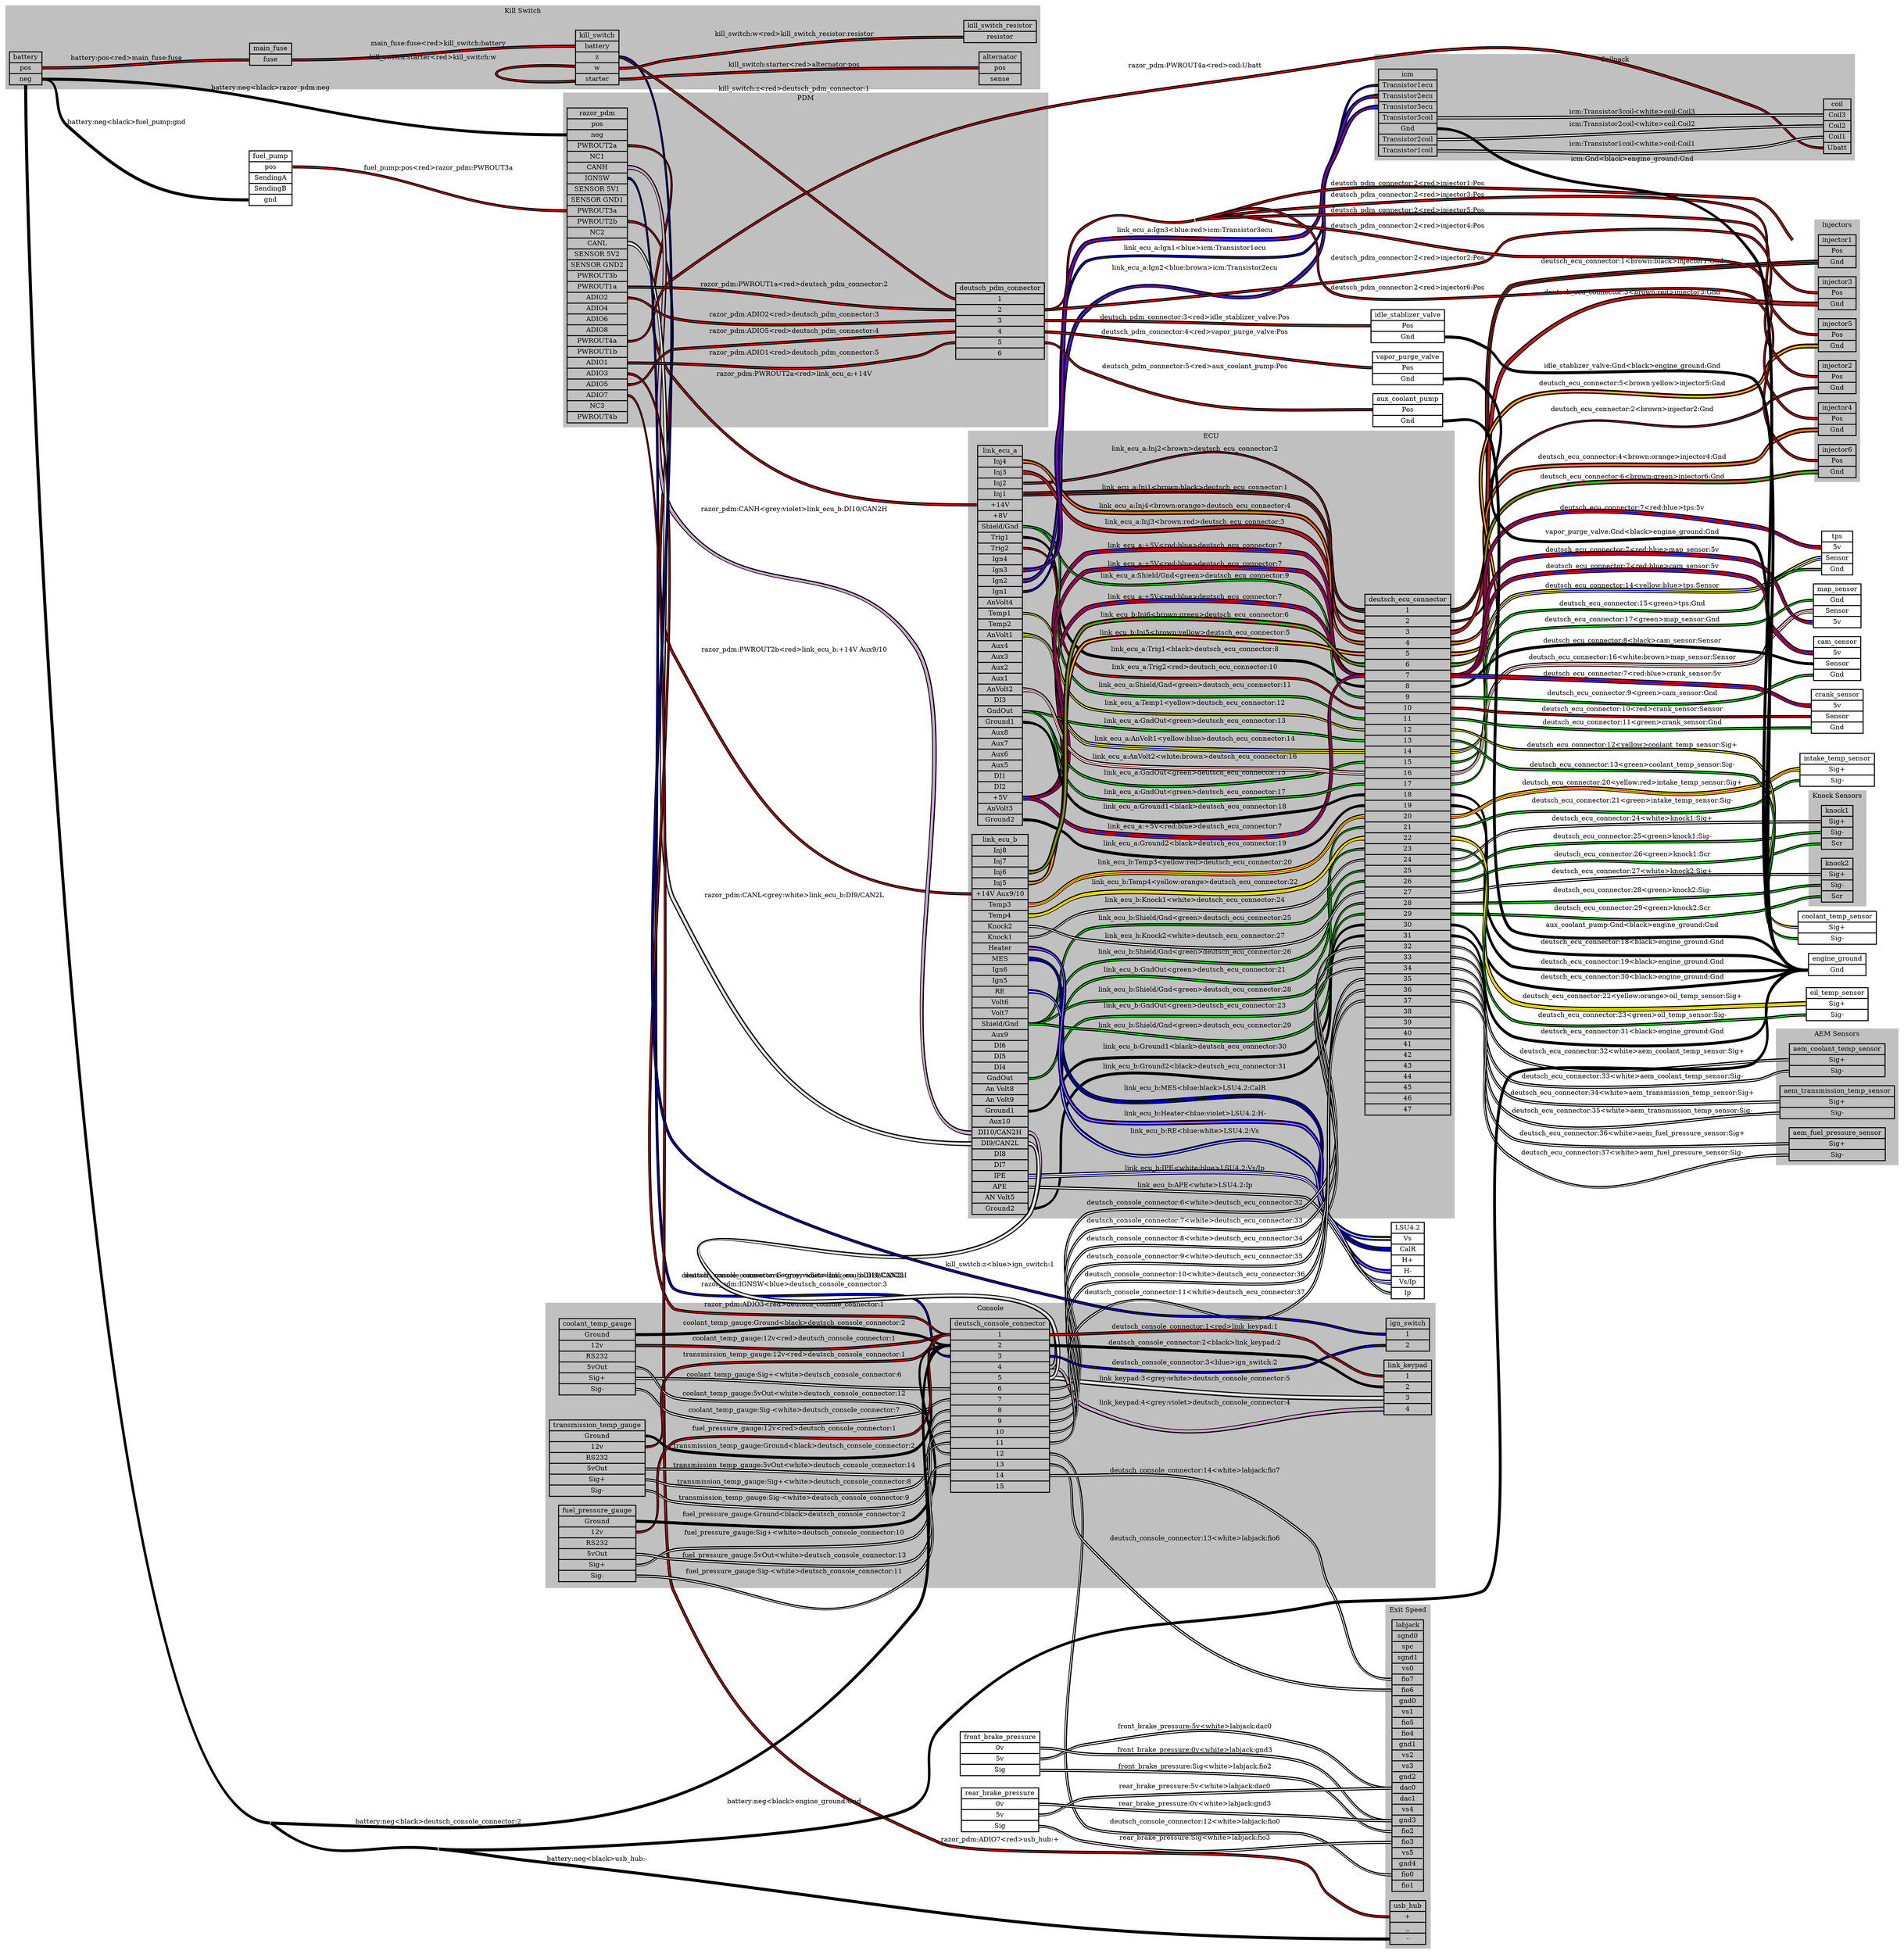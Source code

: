 graph "" {
	graph [bb="0,0,4031,4414.2",
		concentrate=true,
		rankdir=LR,
		ranksep=1.5
	];
	node [label="\N"];
	subgraph cluster_ECU {
		graph [bb="2050,2344.2,3081.5,4013.2",
			color=grey,
			label=ECU,
			lheight=0.21,
			lp="2565.8,4001.7",
			lwidth=0.47,
			style=filled
		];
		link_ecu_a	[height=11.194,
			label="link_ecu_a | <Inj4> Inj4 | <Inj3> Inj3 | <Inj2> Inj2 | <Inj1> Inj1 | <+14V> +14V | <+8V> +8V | <Shield/Gnd> Shield/Gnd | <Trig1> \
Trig1 | <Trig2> Trig2 | <Ign4> Ign4 | <Ign3> Ign3 | <Ign2> Ign2 | <Ign1> Ign1 | <AnVolt4> AnVolt4 | <Temp1> Temp1 | <Temp2> Temp2 | <\
AnVolt1> AnVolt1 | <Aux4> Aux4 | <Aux3> Aux3 | <Aux2> Aux2 | <Aux1> Aux1 | <AnVolt2> AnVolt2 | <DI3> DI3 | <GndOut> GndOut | <Ground1> \
Ground1 | <Aux8> Aux8 | <Aux7> Aux7 | <Aux6> Aux6 | <Aux5> Aux5 | <DI1> DI1 | <DI2> DI2 | <+5V> +5V | <AnVolt3> AnVolt3 | <Ground2> \
Ground2 ",
			pos="2117.5,3579.2",
			rects="2070,3958.7,2165,3981.7 2070,3935.7,2165,3958.7 2070,3912.7,2165,3935.7 2070,3889.7,2165,3912.7 2070,3866.7,2165,3889.7 2070,3843.7,\
2165,3866.7 2070,3820.7,2165,3843.7 2070,3797.7,2165,3820.7 2070,3774.7,2165,3797.7 2070,3751.7,2165,3774.7 2070,3728.7,2165,3751.7 \
2070,3705.7,2165,3728.7 2070,3682.7,2165,3705.7 2070,3659.7,2165,3682.7 2070,3636.7,2165,3659.7 2070,3613.7,2165,3636.7 2070,3590.7,\
2165,3613.7 2070,3567.7,2165,3590.7 2070,3544.7,2165,3567.7 2070,3521.7,2165,3544.7 2070,3498.7,2165,3521.7 2070,3475.7,2165,3498.7 \
2070,3452.7,2165,3475.7 2070,3429.7,2165,3452.7 2070,3406.7,2165,3429.7 2070,3383.7,2165,3406.7 2070,3360.7,2165,3383.7 2070,3337.7,\
2165,3360.7 2070,3314.7,2165,3337.7 2070,3291.7,2165,3314.7 2070,3268.7,2165,3291.7 2070,3245.7,2165,3268.7 2070,3222.7,2165,3245.7 \
2070,3199.7,2165,3222.7 2070,3176.7,2165,3199.7",
			shape=record,
			style=bold,
			width=1.3194];
		deutsch_ecu_connector	[height=15.347,
			label="deutsch_ecu_connector | <1> 1 | <2> 2 | <3> 3 | <4> 4 | <5> 5 | <6> 6 | <7> 7 | <8> 8 | <9> 9 | <10> 10 | <11> 11 | <12> 12 | <13> \
13 | <14> 14 | <15> 15 | <16> 16 | <17> 17 | <18> 18 | <19> 19 | <20> 20 | <21> 21 | <22> 22 | <23> 23 | <24> 24 | <25> 25 | <26> \
26 | <27> 27 | <28> 28 | <29> 29 | <30> 30 | <31> 31 | <32> 32 | <33> 33 | <34> 34 | <35> 35 | <36> 36 | <37> 37 | <38> 38 | <39> \
39 | <40> 40 | <41> 41 | <42> 42 | <43> 43 | <44> 44 | <45> 45 | <46> 46 | <47> 47 ",
			pos="2982.5,2907.2",
			rects="2891.5,3436.2,3073.5,3459.2 2891.5,3413.2,3073.5,3436.2 2891.5,3390.2,3073.5,3413.2 2891.5,3367.2,3073.5,3390.2 2891.5,3344.2,3073.5,\
3367.2 2891.5,3321.2,3073.5,3344.2 2891.5,3298.2,3073.5,3321.2 2891.5,3275.2,3073.5,3298.2 2891.5,3252.2,3073.5,3275.2 2891.5,3229.2,\
3073.5,3252.2 2891.5,3206.2,3073.5,3229.2 2891.5,3183.2,3073.5,3206.2 2891.5,3160.2,3073.5,3183.2 2891.5,3137.2,3073.5,3160.2 2891.5,\
3114.2,3073.5,3137.2 2891.5,3091.2,3073.5,3114.2 2891.5,3068.2,3073.5,3091.2 2891.5,3045.2,3073.5,3068.2 2891.5,3022.2,3073.5,3045.2 \
2891.5,2999.2,3073.5,3022.2 2891.5,2976.2,3073.5,2999.2 2891.5,2953.2,3073.5,2976.2 2891.5,2930.2,3073.5,2953.2 2891.5,2907.2,3073.5,\
2930.2 2891.5,2884.2,3073.5,2907.2 2891.5,2861.2,3073.5,2884.2 2891.5,2838.2,3073.5,2861.2 2891.5,2815.2,3073.5,2838.2 2891.5,2792.2,\
3073.5,2815.2 2891.5,2769.2,3073.5,2792.2 2891.5,2746.2,3073.5,2769.2 2891.5,2723.2,3073.5,2746.2 2891.5,2700.2,3073.5,2723.2 2891.5,\
2677.2,3073.5,2700.2 2891.5,2654.2,3073.5,2677.2 2891.5,2631.2,3073.5,2654.2 2891.5,2608.2,3073.5,2631.2 2891.5,2585.2,3073.5,2608.2 \
2891.5,2562.2,3073.5,2585.2 2891.5,2539.2,3073.5,2562.2 2891.5,2516.2,3073.5,2539.2 2891.5,2493.2,3073.5,2516.2 2891.5,2470.2,3073.5,\
2493.2 2891.5,2447.2,3073.5,2470.2 2891.5,2424.2,3073.5,2447.2 2891.5,2401.2,3073.5,2424.2 2891.5,2378.2,3073.5,2401.2 2891.5,2355.2,\
3073.5,2378.2",
			shape=record,
			style=bold,
			width=2.5278];
		link_ecu_a:Inj1 -- deutsch_ecu_connector:1	[color="black:brown:black:brown:black",
			label="link_ecu_a:Inj1<brown:black>deutsch_ecu_connector:1",
			labeltooltip="link_ecu_a:Inj1<brown:black>deutsch_ecu_connector:1",
			lp="2531,3867.7",
			penwidth=2.5,
			pos="2166.5,3878.2 2225,3878.2 2238.7,3866.1 2297,3860.2 2348.8,3855 2724.1,3862.5 2765,3830.2 2913,3713.6 2702.1,3425.2 2890.5,3425.2"];
		link_ecu_a:Inj2 -- deutsch_ecu_connector:2	[color="black:brown:black",
			label="link_ecu_a:Inj2<brown>deutsch_ecu_connector:2",
			labeltooltip="link_ecu_a:Inj2<brown>deutsch_ecu_connector:2",
			lp="2531,3910.7",
			penwidth=2.5,
			pos="2166.5,3901.2 2233.1,3901.2 2713.1,3917 2765,3875.2 2934.5,3738.9 2673,3402.2 2890.5,3402.2"];
		link_ecu_a:Inj3 -- deutsch_ecu_connector:3	[color="black:brown:red:brown:black",
			label="link_ecu_a:Inj3<brown:red>deutsch_ecu_connector:3",
			labeltooltip="link_ecu_a:Inj3<brown:red>deutsch_ecu_connector:3",
			lp="2531,3781.7",
			penwidth=2.5,
			pos="2166.5,3924.2 2254.9,3924.2 2219.2,3816.1 2297,3774.2 2481.8,3674.9 2600.7,3842.7 2765,3712.2 2888.9,3613.9 2732.3,3379.2 2890.5,\
3379.2"];
		link_ecu_a:Inj4 -- deutsch_ecu_connector:4	[color="black:brown:orange:brown:black",
			label="link_ecu_a:Inj4<brown:orange>deutsch_ecu_connector:4",
			labeltooltip="link_ecu_a:Inj4<brown:orange>deutsch_ecu_connector:4",
			lp="2531,3818.7",
			penwidth=2.5,
			pos="2166.5,3947.2 2250.3,3947.2 2220.7,3845.9 2297,3811.2 2344.4,3789.7 2724.1,3821.5 2765,3789.2 2922.3,3665.2 2690.1,3356.2 2890.5,\
3356.2"];
		link_ecu_a:Trig1 -- deutsch_ecu_connector:8	[color="black:black:black",
			label="link_ecu_a:Trig1<black>deutsch_ecu_connector:8",
			labeltooltip="link_ecu_a:Trig1<black>deutsch_ecu_connector:8",
			lp="2531,3663.7",
			penwidth=2.5,
			pos="2166.5,3786.2 2248.4,3786.2 2222.1,3689.3 2297,3656.2 2344.6,3635.2 2723.4,3664.6 2765,3633.2 2903.3,3528.9 2717.3,3264.2 2890.5,\
3264.2"];
		link_ecu_a:"+5V" -- deutsch_ecu_connector:7	[color="black:red:blue:red:black",
			label="link_ecu_a:+5V<red:blue>deutsch_ecu_connector:7",
			labeltooltip="link_ecu_a:+5V<red:blue>deutsch_ecu_connector:7",
			lp="2531,3283.7",
			penwidth=2.5,
			pos="2166.5,3234.2 2225.1,3234.2 2238.7,3247.6 2297,3253.2 2504.3,3273.4 2557.2,3262 2765,3276.2 2820.9,3280.1 2834.5,3287.2 2890.5,3287.2"];
		link_ecu_a:"Shield/Gnd" -- deutsch_ecu_connector:9	[color="black:green:black",
			label="link_ecu_a:Shield/Gnd<green>deutsch_ecu_connector:9",
			labeltooltip="link_ecu_a:Shield/Gnd<green>deutsch_ecu_connector:9",
			lp="2531,3621.7",
			penwidth=2.5,
			pos="2166.5,3809.2 2270.8,3809.2 2206.5,3666 2297,3614.2 2387.4,3562.5 2681.5,3649.5 2765,3587.2 2896.2,3489.5 2726.9,3241.2 2890.5,3241.2"];
		link_ecu_a:Trig2 -- deutsch_ecu_connector:10	[color="black:red:black",
			label="link_ecu_a:Trig2<red>deutsch_ecu_connector:10",
			labeltooltip="link_ecu_a:Trig2<red>deutsch_ecu_connector:10",
			lp="2531,3473.7",
			penwidth=2.5,
			pos="2166.5,3763.2 2310.7,3763.2 2178.2,3548 2297,3466.2 2382.8,3407.2 2676.5,3498.2 2765,3443.2 2862.3,3382.8 2776,3218.2 2890.5,3218.2"];
		link_ecu_a:"+5V" -- deutsch_ecu_connector:7	[color="black:red:blue:red:black",
			label="link_ecu_a:+5V<red:blue>deutsch_ecu_connector:7",
			labeltooltip="link_ecu_a:+5V<red:blue>deutsch_ecu_connector:7",
			lp="2531,3169.7",
			penwidth=2.5,
			pos="2166.5,3234.2 2232.7,3234.2 2232.9,3178.8 2297,3162.2 2347.4,3149.3 2716.9,3142.4 2765,3162.2 2837.8,3192.3 2811.8,3287.2 2890.5,\
3287.2"];
		link_ecu_a:"Shield/Gnd" -- deutsch_ecu_connector:11	[color="black:green:black",
			label="link_ecu_a:Shield/Gnd<green>deutsch_ecu_connector:11",
			labeltooltip="link_ecu_a:Shield/Gnd<green>deutsch_ecu_connector:11",
			lp="2531,3507.7",
			penwidth=2.5,
			pos="2166.5,3809.2 2315.6,3809.2 2174.5,3585.1 2297,3500.2 2339.8,3470.6 2722,3510.6 2765,3481.2 2879.6,3403 2751.7,3195.2 2890.5,3195.2"];
		link_ecu_a:Temp1 -- deutsch_ecu_connector:12	[color="black:yellow:black",
			label="link_ecu_a:Temp1<yellow>deutsch_ecu_connector:12",
			labeltooltip="link_ecu_a:Temp1<yellow>deutsch_ecu_connector:12",
			lp="2531,3431.7",
			penwidth=2.5,
			pos="2166.5,3625.2 2273,3625.2 2204.5,3476.9 2297,3424.2 2342.2,3398.5 2720.9,3432.8 2765,3405.2 2864.7,3342.9 2772.9,3172.2 2890.5,3172.2"];
		link_ecu_a:GndOut -- deutsch_ecu_connector:13	[color="black:green:black",
			label="link_ecu_a:GndOut<green>deutsch_ecu_connector:13",
			labeltooltip="link_ecu_a:GndOut<green>deutsch_ecu_connector:13",
			lp="2531,3359.7",
			penwidth=2.5,
			pos="2166.5,3418.2 2231.5,3418.2 2234.2,3368.9 2297,3352.2 2397.7,3325.6 2673.9,3379.7 2765,3329.2 2850.3,3282 2793,3149.2 2890.5,3149.2"];
		link_ecu_a:AnVolt1 -- deutsch_ecu_connector:14	[color="black:yellow:blue:yellow:black",
			label="link_ecu_a:AnVolt1<yellow:blue>deutsch_ecu_connector:14",
			labeltooltip="link_ecu_a:AnVolt1<yellow:blue>deutsch_ecu_connector:14",
			lp="2531,3393.7",
			penwidth=2.5,
			pos="2166.5,3579.2 2270,3579.2 2206.6,3436.6 2297,3386.2 2342.5,3360.9 2721.1,3395.1 2765,3367.2 2867,3302.5 2769.7,3126.2 2890.5,3126.2"];
		link_ecu_a:"+5V" -- deutsch_ecu_connector:7	[color="black:red:blue:red:black",
			label="link_ecu_a:+5V<red:blue>deutsch_ecu_connector:7",
			labeltooltip="link_ecu_a:+5V<red:blue>deutsch_ecu_connector:7",
			lp="2531,3689.7",
			penwidth=2.5,
			pos="2166.5,3234.2 2369.2,3234.2 2134.5,3550.1 2297,3671.2 2317.8,3686.8 2744,3686.5 2765,3671.2 2910.3,3565.8 2710.9,3287.2 2890.5,3287.2"];
		link_ecu_a:GndOut -- deutsch_ecu_connector:15	[color="black:green:black",
			label="link_ecu_a:GndOut<green>deutsch_ecu_connector:15",
			labeltooltip="link_ecu_a:GndOut<green>deutsch_ecu_connector:15",
			lp="2531,3317.7",
			penwidth=2.5,
			pos="2166.5,3418.2 2241.8,3418.2 2226.7,3337.2 2297,3310.2 2345.6,3291.6 2719.6,3316.7 2765,3291.2 2852.6,3242.1 2790,3103.2 2890.5,3103.2"];
		link_ecu_a:AnVolt2 -- deutsch_ecu_connector:16	[color="black:white:brown:white:black",
			label="link_ecu_a:AnVolt2<white:brown>deutsch_ecu_connector:16",
			labeltooltip="link_ecu_a:AnVolt2<white:brown>deutsch_ecu_connector:16",
			lp="2531,3241.7",
			penwidth=2.5,
			pos="2166.5,3464.2 2284,3464.2 2196.7,3295.4 2297,3234.2 2341.4,3207.1 2717.7,3237 2765,3215.2 2839.4,3181 2808.6,3080.2 2890.5,3080.2"];
		link_ecu_a:"+5V" -- deutsch_ecu_connector:7	[color="black:red:blue:red:black",
			label="link_ecu_a:+5V<red:blue>deutsch_ecu_connector:7",
			labeltooltip="link_ecu_a:+5V<red:blue>deutsch_ecu_connector:7",
			lp="2531,3093.7",
			penwidth=2.5,
			pos="2166.5,3234.2 2211.7,3234.2 2213.2,3201.2 2243,3167.2 2271.5,3134.7 2258.9,3106.6 2297,3086.2 2342.8,3061.7 2719.5,3061 2765,3086.2 \
2857.1,3137.3 2785.2,3287.2 2890.5,3287.2"];
		link_ecu_a:GndOut -- deutsch_ecu_connector:17	[color="black:green:black",
			label="link_ecu_a:GndOut<green>deutsch_ecu_connector:17",
			labeltooltip="link_ecu_a:GndOut<green>deutsch_ecu_connector:17",
			lp="2531,3203.7",
			penwidth=2.5,
			pos="2166.5,3418.2 2281,3418.2 2198.8,3255.1 2297,3196.2 2341.6,3169.5 2717.1,3197.6 2765,3177.2 2836,3147.1 2813.3,3057.2 2890.5,3057.2"];
		link_ecu_a:Ground1 -- deutsch_ecu_connector:18	[color="black:black:black",
			label="link_ecu_a:Ground1<black>deutsch_ecu_connector:18",
			labeltooltip="link_ecu_a:Ground1<black>deutsch_ecu_connector:18",
			lp="2531,3137.7",
			penwidth=2.5,
			pos="2166.5,3395.2 2297.8,3395.2 2187.7,3203 2297,3130.2 2383.7,3072.5 2664.7,3129.6 2765,3101.2 2825.8,3084 2827.3,3034.2 2890.5,3034.2"];
		link_ecu_a:Ground2 -- deutsch_ecu_connector:19	[color="black:black:black",
			label="link_ecu_a:Ground2<black>deutsch_ecu_connector:19",
			labeltooltip="link_ecu_a:Ground2<black>deutsch_ecu_connector:19",
			lp="2531,3055.7",
			penwidth=2.5,
			pos="2166.5,3188.2 2201.8,3188.2 2216.2,3190.1 2243,3167.2 2287.2,3129.5 2249,3080.9 2297,3048.2 2340.1,3019 2713.1,3029.4 2765,3025.2 \
2820.9,3020.7 2834.4,3011.2 2890.5,3011.2"];
		link_ecu_b	[height=11.194,
			label="link_ecu_b | <Inj8> Inj8 | <Inj7> Inj7 | <Inj6> Inj6 | <Inj5> Inj5 | <+14V Aux9/10> +14V Aux9/10 | <Temp3> Temp3 | <Temp4> Temp4 | <\
Knock2> Knock2 | <Knock1> Knock1 | <Heater> Heater | <MES> MES | <Ign6> Ign6 | <Ign5> Ign5 | <RE> RE | <Volt6> Volt6 | <Volt7> Volt7 | <\
Shield/Gnd> Shield/Gnd | <Aux9> Aux9 | <DI6> DI6 | <DI5> DI5 | <DI4> DI4 | <GndOut> GndOut | <An Volt8> An Volt8 | <An Volt9> An \
Volt9 | <Ground1> Ground1 | <Aux10> Aux10 | <DI10/CAN2H> DI10/CAN2H | <DI9/CAN2L> DI9/CAN2L | <DI8> DI8 | <DI7> DI7 | <IPE> IPE | <\
APE> APE | <AN Volt5> AN Volt5 | <Ground2> Ground2 ",
			pos="2117.5,2755.2",
			rects="2058,3134.7,2177,3157.7 2058,3111.7,2177,3134.7 2058,3088.7,2177,3111.7 2058,3065.7,2177,3088.7 2058,3042.7,2177,3065.7 2058,3019.7,\
2177,3042.7 2058,2996.7,2177,3019.7 2058,2973.7,2177,2996.7 2058,2950.7,2177,2973.7 2058,2927.7,2177,2950.7 2058,2904.7,2177,2927.7 \
2058,2881.7,2177,2904.7 2058,2858.7,2177,2881.7 2058,2835.7,2177,2858.7 2058,2812.7,2177,2835.7 2058,2789.7,2177,2812.7 2058,2766.7,\
2177,2789.7 2058,2743.7,2177,2766.7 2058,2720.7,2177,2743.7 2058,2697.7,2177,2720.7 2058,2674.7,2177,2697.7 2058,2651.7,2177,2674.7 \
2058,2628.7,2177,2651.7 2058,2605.7,2177,2628.7 2058,2582.7,2177,2605.7 2058,2559.7,2177,2582.7 2058,2536.7,2177,2559.7 2058,2513.7,\
2177,2536.7 2058,2490.7,2177,2513.7 2058,2467.7,2177,2490.7 2058,2444.7,2177,2467.7 2058,2421.7,2177,2444.7 2058,2398.7,2177,2421.7 \
2058,2375.7,2177,2398.7 2058,2352.7,2177,2375.7",
			shape=record,
			style=bold,
			width=1.6528];
		link_ecu_b:Inj5 -- deutsch_ecu_connector:5	[color="black:brown:yellow:brown:black",
			label="link_ecu_b:Inj5<brown:yellow>deutsch_ecu_connector:5",
			labeltooltip="link_ecu_b:Inj5<brown:yellow>deutsch_ecu_connector:5",
			lp="2531,3547.7",
			penwidth=2.5,
			pos="2178.5,3054.2 2236.3,3054.2 2224,3112.6 2243,3167.2 2269.1,3242 2236.9,3467.7 2297,3519.2 2336.5,3553.1 2719.1,3543.6 2765,3519.2 \
2853.1,3472.4 2790.8,3333.2 2890.5,3333.2"];
		link_ecu_b:Inj6 -- deutsch_ecu_connector:6	[color="black:brown:green:brown:black",
			label="link_ecu_b:Inj6<brown:green>deutsch_ecu_connector:6",
			labeltooltip="link_ecu_b:Inj6<brown:green>deutsch_ecu_connector:6",
			lp="2531,3575.7",
			penwidth=2.5,
			pos="2178.5,3077.2 2227.7,3077.2 2224.8,3121.5 2243,3167.2 2275.4,3248.5 2231,3499.8 2297,3557.2 2316.6,3574.3 2742.8,3570.8 2765,3557.2 \
2870,3492.8 2767.4,3310.2 2890.5,3310.2"];
		link_ecu_b:Temp3 -- deutsch_ecu_connector:20	[color="black:yellow:red:yellow:black",
			label="link_ecu_b:Temp3<yellow:red>deutsch_ecu_connector:20",
			labeltooltip="link_ecu_b:Temp3<yellow:red>deutsch_ecu_connector:20",
			lp="2531,3013.7",
			penwidth=2.5,
			pos="2178.5,3008.2 2495.1,3008.2 2573.9,2988.2 2890.5,2988.2"];
		link_ecu_b:GndOut -- deutsch_ecu_connector:21	[color="black:green:black",
			label="link_ecu_b:GndOut<green>deutsch_ecu_connector:21",
			labeltooltip="link_ecu_b:GndOut<green>deutsch_ecu_connector:21",
			lp="2531,2827.7",
			penwidth=2.5,
			pos="2178.5,2640.2 2265.9,2640.2 2219.7,2756.3 2297,2797.2 2389,2845.9 2671.4,2774.6 2765,2820.2 2841.6,2857.6 2805.3,2965.2 2890.5,2965.2"];
		link_ecu_b:Temp4 -- deutsch_ecu_connector:22	[color="black:yellow:orange:yellow:black",
			label="link_ecu_b:Temp4<yellow:orange>deutsch_ecu_connector:22",
			labeltooltip="link_ecu_b:Temp4<yellow:orange>deutsch_ecu_connector:22",
			lp="2531,2977.7",
			penwidth=2.5,
			pos="2178.5,2985.2 2231.6,2985.2 2244.1,2974.8 2297,2970.2 2504.5,2952.5 2557.1,2959.7 2765,2949.2 2820.8,2946.4 2834.6,2942.2 2890.5,\
2942.2"];
		link_ecu_b:GndOut -- deutsch_ecu_connector:23	[color="black:green:black",
			label="link_ecu_b:GndOut<green>deutsch_ecu_connector:23",
			labeltooltip="link_ecu_b:GndOut<green>deutsch_ecu_connector:23",
			lp="2531,2751.7",
			penwidth=2.5,
			pos="2178.5,2640.2 2242.3,2640.2 2236.5,2700.9 2297,2721.2 2395.7,2754.4 2673.6,2694.4 2765,2744.2 2849,2790 2794.8,2919.2 2890.5,2919.2"];
		link_ecu_b:Knock1 -- deutsch_ecu_connector:24	[color="black:white:black",
			label="link_ecu_b:Knock1<white>deutsch_ecu_connector:24",
			labeltooltip="link_ecu_b:Knock1<white>deutsch_ecu_connector:24",
			lp="2531,2903.7",
			penwidth=2.5,
			pos="2178.5,2939.2 2234.5,2939.2 2241.8,2906 2297,2896.2 2556.8,2850.3 2626.7,2895.2 2890.5,2895.2"];
		link_ecu_b:"Shield/Gnd" -- deutsch_ecu_connector:25	[color="black:green:black",
			label="link_ecu_b:Shield/Gnd<green>deutsch_ecu_connector:25",
			labeltooltip="link_ecu_b:Shield/Gnd<green>deutsch_ecu_connector:25",
			lp="2531,2863.7",
			penwidth=2.5,
			pos="2178.5,2755.2 2242,2755.2 2236.7,2815.3 2297,2835.2 2395.8,2867.9 2661.3,2847.3 2765,2856.2 2821,2861.1 2834.3,2872.2 2890.5,2872.2"];
		link_ecu_b:"Shield/Gnd" -- deutsch_ecu_connector:26	[color="black:green:black",
			label="link_ecu_b:Shield/Gnd<green>deutsch_ecu_connector:26",
			labeltooltip="link_ecu_b:Shield/Gnd<green>deutsch_ecu_connector:26",
			lp="2531,2785.7",
			penwidth=2.5,
			pos="2178.5,2755.2 2186.7,2755.2 2757.2,2776 2765,2778.2 2826.6,2795.8 2826.4,2849.2 2890.5,2849.2"];
		link_ecu_b:Knock2 -- deutsch_ecu_connector:27	[color="black:white:black",
			label="link_ecu_b:Knock2<white>deutsch_ecu_connector:27",
			labeltooltip="link_ecu_b:Knock2<white>deutsch_ecu_connector:27",
			lp="2531,2937.7",
			penwidth=2.5,
			pos="2178.5,2962.2 2233.1,2962.2 2243.1,2938.5 2297,2930.2 2399.9,2914.5 2666.1,2943.8 2765,2911.2 2829,2890.2 2823.1,2826.2 2890.5,2826.2"];
		link_ecu_b:"Shield/Gnd" -- deutsch_ecu_connector:28	[color="black:green:black",
			label="link_ecu_b:Shield/Gnd<green>deutsch_ecu_connector:28",
			labeltooltip="link_ecu_b:Shield/Gnd<green>deutsch_ecu_connector:28",
			lp="2531,2709.7",
			penwidth=2.5,
			pos="2178.5,2755.2 2236.2,2755.2 2240.6,2714.3 2297,2702.2 2347.9,2691.4 2716,2684.9 2765,2702.2 2832.5,2726 2818.9,2803.2 2890.5,2803.2"];
		link_ecu_b:"Shield/Gnd" -- deutsch_ecu_connector:29	[color="black:green:black",
			label="link_ecu_b:Shield/Gnd<green>deutsch_ecu_connector:29",
			labeltooltip="link_ecu_b:Shield/Gnd<green>deutsch_ecu_connector:29",
			lp="2531,2679.7",
			penwidth=2.5,
			pos="2178.5,2755.2 2242.8,2755.2 2235.7,2691.6 2297,2672.2 2495.4,2609.7 2570,2599.9 2765,2672.2 2834,2697.8 2816.9,2780.2 2890.5,2780.2"];
		link_ecu_b:Ground1 -- deutsch_ecu_connector:30	[color="black:black:black",
			label="link_ecu_b:Ground1<black>deutsch_ecu_connector:30",
			labeltooltip="link_ecu_b:Ground1<black>deutsch_ecu_connector:30",
			lp="2531,2609.7",
			penwidth=2.5,
			pos="2178.5,2571.2 2439.5,2571.2 2532.5,2483.7 2765,2602.2 2844,2642.5 2801.9,2757.2 2890.5,2757.2"];
		link_ecu_b:Ground2 -- deutsch_ecu_connector:31	[color="black:black:black",
			label="link_ecu_b:Ground2<black>deutsch_ecu_connector:31",
			labeltooltip="link_ecu_b:Ground2<black>deutsch_ecu_connector:31",
			lp="2531,2527.7",
			penwidth=2.5,
			pos="2178.5,2364.2 2448.2,2364.2 2550.3,2357 2765,2520.2 2852.8,2587 2780.2,2734.2 2890.5,2734.2"];
	}
	subgraph cluster_PDM {
		graph [bb="1191,1629.2,2219.5,2336.2",
			color=grey,
			label=PDM,
			lheight=0.21,
			lp="1705.2,2324.7",
			lwidth=0.50,
			style=filled
		];
		razor_pdm	[height=9.2778,
			label="razor_pdm | <pos> pos | <neg> neg | <PWROUT2a> PWROUT2a | <NC1> NC1 | <CANH> CANH | <IGNSW> IGNSW | <SENSOR 5V1> SENSOR 5V1 | <SENSOR \
GND1> SENSOR GND1 | <PWROUT3a> PWROUT3a | <PWROUT2b> PWROUT2b | <NC2> NC2 | <CANL> CANL | <SENSOR 5V2> SENSOR 5V2 | <SENSOR GND2> \
SENSOR GND2 | <PWROUT3b> PWROUT3b | <PWROUT1a> PWROUT1a | <ADIO2> ADIO2 | <ADIO4> ADIO4 | <ADIO6> ADIO6 | <ADIO8> ADIO8 | <PWROUT4a> \
PWROUT4a | <PWROUT1b> PWROUT1b | <ADIO1> ADIO1 | <ADIO3> ADIO3 | <ADIO5> ADIO5 | <ADIO7> ADIO7 | <NC3> NC3 | <PWROUT4b> PWROUT4b ",
			pos="1263,1971.2",
			rects="1199,2281.7,1327,2304.7 1199,2258.7,1327,2281.7 1199,2235.7,1327,2258.7 1199,2212.7,1327,2235.7 1199,2189.7,1327,2212.7 1199,2166.7,\
1327,2189.7 1199,2143.7,1327,2166.7 1199,2120.7,1327,2143.7 1199,2097.7,1327,2120.7 1199,2074.7,1327,2097.7 1199,2051.7,1327,2074.7 \
1199,2028.7,1327,2051.7 1199,2005.7,1327,2028.7 1199,1982.7,1327,2005.7 1199,1959.7,1327,1982.7 1199,1936.7,1327,1959.7 1199,1913.7,\
1327,1936.7 1199,1890.7,1327,1913.7 1199,1867.7,1327,1890.7 1199,1844.7,1327,1867.7 1199,1821.7,1327,1844.7 1199,1798.7,1327,1821.7 \
1199,1775.7,1327,1798.7 1199,1752.7,1327,1775.7 1199,1729.7,1327,1752.7 1199,1706.7,1327,1729.7 1199,1683.7,1327,1706.7 1199,1660.7,\
1327,1683.7 1199,1637.7,1327,1660.7",
			shape=record,
			style=bold,
			width=1.7778];
		deutsch_pdm_connector	[height=2.25,
			label="deutsch_pdm_connector | <1> 1 | <2> 2 | <3> 3 | <4> 4 | <5> 5 | <6> 6 ",
			pos="2117.5,1887.2",
			rects="2023.5,1944.7,2211.5,1967.7 2023.5,1921.7,2211.5,1944.7 2023.5,1898.7,2211.5,1921.7 2023.5,1875.7,2211.5,1898.7 2023.5,1852.7,2211.5,\
1875.7 2023.5,1829.7,2211.5,1852.7 2023.5,1806.7,2211.5,1829.7",
			shape=record,
			style=bold,
			width=2.6111];
		razor_pdm:ADIO1 -- deutsch_pdm_connector:5	[color="black:red:black",
			label="razor_pdm:ADIO1<red>deutsch_pdm_connector:5",
			labeltooltip="razor_pdm:ADIO1<red>deutsch_pdm_connector:5",
			lp="1681,1856.7",
			penwidth=2.5,
			pos="1328,1764.2 1379,1764.2 1375.3,1812.1 1424,1827.2 1551,1866.8 1889.5,1841.2 2022.5,1841.2"];
		razor_pdm:PWROUT1a -- deutsch_pdm_connector:2	[color="black:red:black",
			label="razor_pdm:PWROUT1a<red>deutsch_pdm_connector:2",
			labeltooltip="razor_pdm:PWROUT1a<red>deutsch_pdm_connector:2",
			lp="1681,1931.7",
			penwidth=2.5,
			pos="1328,1925.2 1636.7,1925.2 1713.8,1910.2 2022.5,1910.2"];
		razor_pdm:ADIO2 -- deutsch_pdm_connector:3	[color="black:red:black",
			label="razor_pdm:ADIO2<red>deutsch_pdm_connector:3",
			labeltooltip="razor_pdm:ADIO2<red>deutsch_pdm_connector:3",
			lp="1681,1898.7",
			penwidth=2.5,
			pos="1328,1902.2 1370.9,1902.2 1381.1,1893.8 1424,1891.2 1689.5,1875.2 1756.5,1887.2 2022.5,1887.2"];
		razor_pdm:ADIO5 -- deutsch_pdm_connector:4	[color="black:red:black",
			label="razor_pdm:ADIO5<red>deutsch_pdm_connector:4",
			labeltooltip="razor_pdm:ADIO5<red>deutsch_pdm_connector:4",
			lp="1681,1815.7",
			penwidth=2.5,
			pos="1328,1718.2 1381.1,1718.2 1373.9,1771.7 1424,1789.2 1531.9,1827 1829.2,1773.2 1938,1808.2 1980.9,1822 1977.4,1864.2 2022.5,1864.2"];
	}
	subgraph "cluster_Knock Sensors" {
		graph [bb="3833,2839.2,3955,3082.2",
			color=grey,
			label="Knock Sensors",
			lheight=0.21,
			lp="3894,3070.7",
			lwidth=1.47,
			style=filled
		];
		knock1	[height=1.2917,
			label="knock1 | <Sig+> Sig+ | <Sig-> Sig- | <Scr> Scr ",
			pos="3893.5,2893.2",
			rects="3860,2916.2,3927,2939.2 3860,2893.2,3927,2916.2 3860,2870.2,3927,2893.2 3860,2847.2,3927,2870.2",
			shape=record,
			style=bold,
			width=0.93056];
		knock2	[height=1.2917,
			label="knock2 | <Sig+> Sig+ | <Sig-> Sig- | <Scr> Scr ",
			pos="3893.5,3004.2",
			rects="3860,3027.2,3927,3050.2 3860,3004.2,3927,3027.2 3860,2981.2,3927,3004.2 3860,2958.2,3927,2981.2",
			shape=record,
			style=bold,
			width=0.93056];
	}
	subgraph cluster_Injectors {
		graph [bb="3845.5,1989.2,3941.5,2538.2",
			color=grey,
			label=Injectors,
			lheight=0.21,
			lp="3893.5,2526.7",
			lwidth=0.89,
			style=filled
		];
		injector1	[height=0.97222,
			label="injector1 | <Pos> Pos | <Gnd> Gnd ",
			pos="3893.5,2384.2",
			rects="3853.5,2395.7,3933.5,2418.7 3853.5,2372.7,3933.5,2395.7 3853.5,2349.7,3933.5,2372.7",
			shape=record,
			style=bold,
			width=1.1111];
		injector2	[height=0.97222,
			label="injector2 | <Pos> Pos | <Gnd> Gnd ",
			pos="3893.5,2472.2",
			rects="3853.5,2483.7,3933.5,2506.7 3853.5,2460.7,3933.5,2483.7 3853.5,2437.7,3933.5,2460.7",
			shape=record,
			style=bold,
			width=1.1111];
		injector3	[height=0.97222,
			label="injector3 | <Pos> Pos | <Gnd> Gnd ",
			pos="3893.5,2208.2",
			rects="3853.5,2219.7,3933.5,2242.7 3853.5,2196.7,3933.5,2219.7 3853.5,2173.7,3933.5,2196.7",
			shape=record,
			style=bold,
			width=1.1111];
		injector4	[height=0.97222,
			label="injector4 | <Pos> Pos | <Gnd> Gnd ",
			pos="3893.5,2120.2",
			rects="3853.5,2131.7,3933.5,2154.7 3853.5,2108.7,3933.5,2131.7 3853.5,2085.7,3933.5,2108.7",
			shape=record,
			style=bold,
			width=1.1111];
		injector5	[height=0.97222,
			label="injector5 | <Pos> Pos | <Gnd> Gnd ",
			pos="3893.5,2296.2",
			rects="3853.5,2307.7,3933.5,2330.7 3853.5,2284.7,3933.5,2307.7 3853.5,2261.7,3933.5,2284.7",
			shape=record,
			style=bold,
			width=1.1111];
		injector6	[height=0.97222,
			label="injector6 | <Pos> Pos | <Gnd> Gnd ",
			pos="3893.5,2032.2",
			rects="3853.5,2043.7,3933.5,2066.7 3853.5,2020.7,3933.5,2043.7 3853.5,1997.7,3933.5,2020.7",
			shape=record,
			style=bold,
			width=1.1111];
	}
	subgraph cluster_Coilpack {
		graph [bb="2912.5,4021.2,3930.5,4244.2",
			color=grey,
			label=Coilpack,
			lheight=0.21,
			lp="3421.5,4232.7",
			lwidth=0.85,
			style=filled
		];
		icm	[height=2.5694,
			label="icm | <Transistor1ecu> Transistor1ecu | <Transistor2ecu> Transistor2ecu | <Transistor3ecu> Transistor3ecu | <Transistor3coil> Transistor3coil | <\
Gnd> Gnd | <Transistor2coil> Transistor2coil | <Transistor1coil> Transistor1coil ",
			pos="2982.5,4121.2",
			rects="2920.5,4190.2,3044.5,4213.2 2920.5,4167.2,3044.5,4190.2 2920.5,4144.2,3044.5,4167.2 2920.5,4121.2,3044.5,4144.2 2920.5,4098.2,3044.5,\
4121.2 2920.5,4075.2,3044.5,4098.2 2920.5,4052.2,3044.5,4075.2 2920.5,4029.2,3044.5,4052.2",
			shape=record,
			style=bold,
			width=1.7222];
		coil	[height=1.6111,
			label="coil | <Coil3> Coil3 | <Coil2> Coil2 | <Coil1> Coil1 | <Ubatt> Ubatt ",
			pos="3893.5,4087.2",
			rects="3864.5,4121.7,3922.5,4144.7 3864.5,4098.7,3922.5,4121.7 3864.5,4075.7,3922.5,4098.7 3864.5,4052.7,3922.5,4075.7 3864.5,4029.7,3922.5,\
4052.7",
			shape=record,
			style=bold,
			width=0.80556];
		icm:Transistor3coil -- coil:Coil3	[color="black:white:black",
			label="icm:Transistor3coil<white>coil:Coil3",
			labeltooltip="icm:Transistor3coil<white>coil:Coil3",
			lp="3459,4116.7",
			penwidth=2.5,
			pos="3045.5,4109.2 3409.1,4109.2 3499.9,4110.2 3863.5,4110.2"];
		icm:Transistor1coil -- coil:Coil1	[color="black:white:black",
			label="icm:Transistor1coil<white>coil:Coil1",
			labeltooltip="icm:Transistor1coil<white>coil:Coil1",
			lp="3459,4055.7",
			penwidth=2.5,
			pos="3045.5,4040.2 3344.4,4040.2 3419.6,4030.1 3718,4048.2 3782.9,4052.2 3798.4,4064.2 3863.5,4064.2"];
		icm:Transistor2coil -- coil:Coil2	[color="black:white:black",
			label="icm:Transistor2coil<white>coil:Coil2",
			labeltooltip="icm:Transistor2coil<white>coil:Coil2",
			lp="3459,4092.7",
			penwidth=2.5,
			pos="3045.5,4063.2 3409.2,4063.2 3499.8,4087.2 3863.5,4087.2"];
	}
	subgraph cluster_Console {
		graph [bb="1153.5,889.23,3041,1514.2",
			color=grey,
			label=Console,
			lheight=0.21,
			lp="2097.2,1502.7",
			lwidth=0.79,
			style=filled
		];
		ign_switch	[height=0.97222,
			label="ign_switch | <1> 1 | <2> 2 ",
			pos="2982.5,1125.2",
			rects="2936.5,1136.7,3028.5,1159.7 2936.5,1113.7,3028.5,1136.7 2936.5,1090.7,3028.5,1113.7",
			shape=record,
			style=bold,
			width=1.2778];
		link_keypad	[height=1.6111,
			label="link_keypad | <1> 1 | <2> 2 | <3> 3 | <4> 4 ",
			pos="2982.5,1412.2",
			rects="2932,1446.7,3033,1469.7 2932,1423.7,3033,1446.7 2932,1400.7,3033,1423.7 2932,1377.7,3033,1400.7 2932,1354.7,3033,1377.7",
			shape=record,
			style=bold,
			width=1.4028];
		deutsch_console_connector	[height=5.125,
			label="deutsch_console_connector | <1> 1 | <2> 2 | <3> 3 | <4> 4 | <5> 5 | <6> 6 | <7> 7 | <8> 8 | <9> 9 | <10> 10 | <11> 11 | <12> 12 | <\
13> 13 | <14> 14 | <15> 15 ",
			pos="2117.5,1298.2",
			rects="2012.5,1459.2,2222.5,1482.2 2012.5,1436.2,2222.5,1459.2 2012.5,1413.2,2222.5,1436.2 2012.5,1390.2,2222.5,1413.2 2012.5,1367.2,2222.5,\
1390.2 2012.5,1344.2,2222.5,1367.2 2012.5,1321.2,2222.5,1344.2 2012.5,1298.2,2222.5,1321.2 2012.5,1275.2,2222.5,1298.2 2012.5,1252.2,\
2222.5,1275.2 2012.5,1229.2,2222.5,1252.2 2012.5,1206.2,2222.5,1229.2 2012.5,1183.2,2222.5,1206.2 2012.5,1160.2,2222.5,1183.2 2012.5,\
1137.2,2222.5,1160.2 2012.5,1114.2,2222.5,1137.2",
			shape=record,
			style=bold,
			width=2.9167];
		link_keypad:3 -- deutsch_console_connector:5	[color="black:grey:white:grey:black",
			label="link_keypad:3<grey:white>deutsch_console_connector:5",
			labeltooltip="link_keypad:3<grey:white>deutsch_console_connector:5",
			lp="2531,1321.7",
			penwidth=2.5,
			pos="2930.5,1389.2 2849.7,1389.2 2843.9,1331.3 2765,1314.2 2561.7,1270.3 2498,1260.8 2297,1314.2 2260.6,1323.9 2261.1,1356.2 2223.5,1356.2"];
		link_keypad:4 -- deutsch_console_connector:4	[color="black:grey:violet:grey:black",
			label="link_keypad:4<grey:violet>deutsch_console_connector:4",
			labeltooltip="link_keypad:4<grey:violet>deutsch_console_connector:4",
			lp="2531,1359.7",
			penwidth=2.5,
			pos="2930.5,1366.2 2856.7,1366.2 2838.8,1355.3 2765,1352.2 2557.2,1343.5 2501.8,1315.8 2297,1352.2 2262.7,1358.3 2258.3,1379.2 2223.5,\
1379.2"];
		deutsch_console_connector:3 -- ign_switch:2	[color="black:blue:black",
			label="deutsch_console_connector:3<blue>ign_switch:2",
			labeltooltip="deutsch_console_connector:3<blue>ign_switch:2",
			lp="2531,1401.7",
			penwidth=2.5,
			pos="2223.5,1402.2 2256.4,1402.2 2264.3,1397 2297,1394.2 2348.9,1389.9 2720,1393.5 2765,1367.2 2886,1296.6 2795.5,1102.2 2935.5,1102.2"];
		deutsch_console_connector:2 -- link_keypad:2	[color="black:black:black",
			label="deutsch_console_connector:2<black>link_keypad:2",
			labeltooltip="deutsch_console_connector:2<black>link_keypad:2",
			lp="2531,1431.7",
			penwidth=2.5,
			pos="2223.5,1425.2 2537.8,1425.2 2616.2,1412.2 2930.5,1412.2"];
		deutsch_console_connector:1 -- link_keypad:1	[color="black:red:black",
			label="deutsch_console_connector:1<red>link_keypad:1",
			labeltooltip="deutsch_console_connector:1<red>link_keypad:1",
			lp="2531,1455.7",
			penwidth=2.5,
			pos="2223.5,1448.2 2464.2,1448.2 2524.4,1450.2 2765,1443.2 2838.6,1441.1 2856.9,1435.2 2930.5,1435.2"];
		coolant_temp_gauge	[height=2.25,
			label="coolant_temp_gauge | <Ground> Ground | <12v> 12v | <RS232> RS232 | <5vOut> 5vOut | <Sig+> Sig+ | <Sig-> Sig- ",
			pos="1263,1402.2",
			rects="1182,1459.7,1344,1482.7 1182,1436.7,1344,1459.7 1182,1413.7,1344,1436.7 1182,1390.7,1344,1413.7 1182,1367.7,1344,1390.7 1182,1344.7,\
1344,1367.7 1182,1321.7,1344,1344.7",
			shape=record,
			style=bold,
			width=2.25];
		coolant_temp_gauge:"Sig-" -- deutsch_console_connector:7	[color="black:white:black",
			label="coolant_temp_gauge:Sig-<white>deutsch_console_connector:7",
			labeltooltip="coolant_temp_gauge:Sig-<white>deutsch_console_connector:7",
			lp="1681,1324.7",
			penwidth=2.5,
			pos="1345,1333.2 1380.8,1333.2 1388.4,1321 1424,1317.2 1683.7,1289.6 1750.4,1310.2 2011.5,1310.2"];
		coolant_temp_gauge:"12v" -- deutsch_console_connector:1	[color="black:red:black",
			label="coolant_temp_gauge:12v<red>deutsch_console_connector:1",
			labeltooltip="coolant_temp_gauge:12v<red>deutsch_console_connector:1",
			lp="1681,1438.7",
			penwidth=2.5,
			pos="1345,1425.2 1608.6,1425.2 1676.3,1400 1938,1431.2 1971.3,1435.2 1978,1448.2 2011.5,1448.2"];
		coolant_temp_gauge:Ground -- deutsch_console_connector:2	[color="black:black:black",
			label="coolant_temp_gauge:Ground<black>deutsch_console_connector:2",
			labeltooltip="coolant_temp_gauge:Ground<black>deutsch_console_connector:2",
			lp="1681,1469.7",
			penwidth=2.5,
			pos="1345,1448.2 1608.6,1448.2 1677.1,1483.2 1938,1446.2 1971.6,1441.5 1977.5,1425.2 2011.5,1425.2"];
		coolant_temp_gauge:"Sig+" -- deutsch_console_connector:6	[color="black:white:black",
			label="coolant_temp_gauge:Sig+<white>deutsch_console_connector:6",
			labeltooltip="coolant_temp_gauge:Sig+<white>deutsch_console_connector:6",
			lp="1681,1391.7",
			penwidth=2.5,
			pos="1345,1356.2 1380.7,1356.2 1388.5,1367.1 1424,1370.2 1537.8,1380.2 1826.9,1396.6 1938,1370.2 1973.6,1361.8 1974.9,1333.2 2011.5,1333.2"];
		coolant_temp_gauge:"5vOut" -- deutsch_console_connector:12	[color="black:white:black",
			label="coolant_temp_gauge:5vOut<white>deutsch_console_connector:12",
			labeltooltip="coolant_temp_gauge:5vOut<white>deutsch_console_connector:12",
			lp="1681,1358.7",
			penwidth=2.5,
			pos="1345,1379.2 1382.3,1379.2 1387.4,1358.2 1424,1351.2 1480.1,1340.5 1889.6,1362.6 1938,1332.2 1996.9,1295.4 1942,1194.2 2011.5,1194.2"];
		transmission_temp_gauge	[height=2.25,
			label="transmission_temp_gauge | <Ground> Ground | <12v> 12v | <RS232> RS232 | <5vOut> 5vOut | <Sig+> Sig+ | <Sig-> Sig- ",
			pos="1263,1189.2",
			rects="1161.5,1246.7,1364.5,1269.7 1161.5,1223.7,1364.5,1246.7 1161.5,1200.7,1364.5,1223.7 1161.5,1177.7,1364.5,1200.7 1161.5,1154.7,1364.5,\
1177.7 1161.5,1131.7,1364.5,1154.7 1161.5,1108.7,1364.5,1131.7",
			shape=record,
			style=bold,
			width=2.8194];
		transmission_temp_gauge:"Sig+" -- deutsch_console_connector:8	[color="black:white:black",
			label="transmission_temp_gauge:Sig+<white>deutsch_console_connector:8",
			labeltooltip="transmission_temp_gauge:Sig+<white>deutsch_console_connector:8",
			lp="1681,1151.7",
			penwidth=2.5,
			pos="1366,1143.2 1429.6,1143.2 1883.7,1111.2 1938,1144.2 1998.7,1181.2 1940.4,1286.2 2011.5,1286.2"];
		transmission_temp_gauge:"12v" -- deutsch_console_connector:1	[color="black:red:black",
			label="transmission_temp_gauge:12v<red>deutsch_console_connector:1",
			labeltooltip="transmission_temp_gauge:12v<red>deutsch_console_connector:1",
			lp="1681,1290.7",
			penwidth=2.5,
			pos="1366,1212.2 1398.4,1212.2 1393.6,1245.1 1424,1256.2 1477.7,1275.9 1890.9,1250.8 1938,1283.2 2004.2,1328.7 1931.2,1448.2 2011.5,1448.2"];
		transmission_temp_gauge:Ground -- deutsch_console_connector:2	[color="black:black:black",
			label="transmission_temp_gauge:Ground<black>deutsch_console_connector:2",
			labeltooltip="transmission_temp_gauge:Ground<black>deutsch_console_connector:2",
			lp="1681,1228.7",
			penwidth=2.5,
			pos="1366,1235.2 1392.5,1235.2 1397.7,1224.4 1424,1221.2 1480.7,1214.5 1891.3,1188.4 1938,1221.2 2016.9,1276.6 1915.1,1425.2 2011.5,1425.2"];
		transmission_temp_gauge:"Sig-" -- deutsch_console_connector:9	[color="black:white:black",
			label="transmission_temp_gauge:Sig-<white>deutsch_console_connector:9",
			labeltooltip="transmission_temp_gauge:Sig-<white>deutsch_console_connector:9",
			lp="1681,1117.7",
			penwidth=2.5,
			pos="1366,1120.2 1392.2,1120.2 1397.9,1112.5 1424,1110.2 1480.9,1105.4 1889.7,1079.8 1938,1110.2 2001.9,1150.4 1936.1,1263.2 2011.5,1263.2"];
		transmission_temp_gauge:"5vOut" -- deutsch_console_connector:14	[color="black:white:black",
			label="transmission_temp_gauge:5vOut<white>deutsch_console_connector:14",
			labeltooltip="transmission_temp_gauge:5vOut<white>deutsch_console_connector:14",
			lp="1681,1177.7",
			penwidth=2.5,
			pos="1366,1166.2 1620.2,1166.2 1684.6,1179.7 1938,1159.2 1970.9,1156.6 1978.5,1148.2 2011.5,1148.2"];
		fuel_pressure_gauge	[height=2.25,
			label="fuel_pressure_gauge | <Ground> Ground | <12v> 12v | <RS232> RS232 | <5vOut> 5vOut | <Sig+> Sig+ | <Sig-> Sig- ",
			pos="1263,1006.2",
			rects="1181,1063.7,1345,1086.7 1181,1040.7,1345,1063.7 1181,1017.7,1345,1040.7 1181,994.73,1345,1017.7 1181,971.73,1345,994.73 1181,948.73,\
1345,971.73 1181,925.73,1345,948.73",
			shape=record,
			style=bold,
			width=2.2778];
		fuel_pressure_gauge:"12v" -- deutsch_console_connector:1	[color="black:red:black",
			label="fuel_pressure_gauge:12v<red>deutsch_console_connector:1",
			labeltooltip="fuel_pressure_gauge:12v<red>deutsch_console_connector:1",
			lp="1681,1037.7",
			penwidth=2.5,
			pos="1346,1029.2 1411.8,1029.2 1887.7,987.9 1938,1030.2 2082.4,1151.6 1822.9,1448.2 2011.5,1448.2"];
		fuel_pressure_gauge:Ground -- deutsch_console_connector:2	[color="black:black:black",
			label="fuel_pressure_gauge:Ground<black>deutsch_console_connector:2",
			labeltooltip="fuel_pressure_gauge:Ground<black>deutsch_console_connector:2",
			lp="1681,1083.7",
			penwidth=2.5,
			pos="1346,1052.2 1411.8,1052.2 1887.7,1033.7 1938,1076.2 2059,1178.6 1853,1425.2 2011.5,1425.2"];
		fuel_pressure_gauge:"Sig+" -- deutsch_console_connector:10	[color="black:white:black",
			label="fuel_pressure_gauge:Sig+<white>deutsch_console_connector:10",
			labeltooltip="fuel_pressure_gauge:Sig+<white>deutsch_console_connector:10",
			lp="1681,961.73",
			penwidth=2.5,
			pos="1346,960.23 1380.8,960.23 1389.3,955.57 1424,954.23 1481.1,952.04 1892.9,919.23 1938,954.23 2041.7,1034.7 1880.3,1240.2 2011.5,1240.2"];
		fuel_pressure_gauge:"Sig-" -- deutsch_console_connector:11	[color="black:white:black",
			label="fuel_pressure_gauge:Sig-<white>deutsch_console_connector:11",
			labeltooltip="fuel_pressure_gauge:Sig-<white>deutsch_console_connector:11",
			lp="1681,925.73",
			penwidth=2.5,
			pos="1346,937.23 1381.7,937.23 1388.6,922.49 1424,918.23 1480.7,911.43 1893.1,883 1938,918.23 2045.7,1002.7 1874.7,1217.2 2011.5,1217.2"];
		fuel_pressure_gauge:"5vOut" -- deutsch_console_connector:13	[color="black:white:black",
			label="fuel_pressure_gauge:5vOut<white>deutsch_console_connector:13",
			labeltooltip="fuel_pressure_gauge:5vOut<white>deutsch_console_connector:13",
			lp="1681,998.73",
			penwidth=2.5,
			pos="1346,983.23 1411.8,983.23 1883.6,954.18 1938,991.23 2009.4,1039.9 1925.1,1171.2 2011.5,1171.2"];
	}
	subgraph "cluster_Kill Switch" {
		graph [bb="8,666.23,2202.5,840.23",
			color=grey,
			label="Kill Switch",
			lheight=0.21,
			lp="1105.2,828.73",
			lwidth=1.08,
			style=filled
		];
		battery	[height=0.97222,
			label="battery | <pos> pos | <neg> neg ",
			pos="50.5,774.23",
			rects="16,785.73,85,808.73 16,762.73,85,785.73 16,739.73,85,762.73",
			shape=record,
			style=bold,
			width=0.95833];
		main_fuse	[height=0.65278,
			label="main_fuse | <fuse> fuse ",
			pos="570,775.23",
			rects="525.5,775.23,614.5,798.23 525.5,752.23,614.5,775.23",
			shape=record,
			style=bold,
			width=1.2361];
		battery:pos -- main_fuse:fuse	[color="black:red:black",
			label="battery:pos<red>main_fuse:fuse",
			labeltooltip="battery:pos<red>main_fuse:fuse",
			lp="264.5,780.73",
			penwidth=2.5,
			pos="85,774.23 280.17,774.23 328.83,763.23 524,763.23"];
		kill_switch	[height=1.6111,
			label="kill_switch | <battery> battery | <z> z | <w> w | <starter> starter ",
			pos="1263,737.23",
			rects="1217,771.73,1309,794.73 1217,748.73,1309,771.73 1217,725.73,1309,748.73 1217,702.73,1309,725.73 1217,679.73,1309,702.73",
			shape=record,
			style=bold,
			width=1.2778];
		main_fuse:fuse -- kill_switch:battery	[color="black:red:black",
			label="main_fuse:fuse<red>kill_switch:battery",
			labeltooltip="main_fuse:fuse<red>kill_switch:battery",
			lp="926,769.73",
			penwidth=2.5,
			pos="616,763.23 882.67,763.23 949.33,760.23 1216,760.23"];
		kill_switch:starter -- kill_switch:w	[color="black:red:black",
			label="kill_switch:starter<red>kill_switch:w",
			labeltooltip="kill_switch:starter<red>kill_switch:w",
			lp="914.5,737.23",
			penwidth=2.5,
			pos="1216.8,687.2 1143.2,682.95 1049,686.08 1049,702.73 1049,719.39 1143.2,722.51 1216.8,718.27"];
		alternator	[height=0.97222,
			label="alternator | <pos> pos | <sense> sense ",
			pos="2117.5,709.23",
			rects="2073,720.73,2162,743.73 2073,697.73,2162,720.73 2073,674.73,2162,697.73",
			shape=record,
			style=bold,
			width=1.2361];
		kill_switch:starter -- alternator:pos	[color="black:red:black",
			label="kill_switch:starter<red>alternator:pos",
			labeltooltip="kill_switch:starter<red>alternator:pos",
			lp="1681,714.73",
			penwidth=2.5,
			pos="1310,691.23 1648.5,691.23 1733,709.23 2071.5,709.23"];
		kill_switch_resistor	[height=0.65278,
			label="kill_switch_resistor | <resistor> resistor ",
			pos="2117.5,785.23",
			rects="2040.5,785.23,2194.5,808.23 2040.5,762.23,2194.5,785.23",
			shape=record,
			style=bold,
			width=2.1389];
		kill_switch:w -- kill_switch_resistor:resistor	[color="black:red:black",
			label="kill_switch:w<red>kill_switch_resistor:resistor",
			labeltooltip="kill_switch:w<red>kill_switch_resistor:resistor",
			lp="1681,778.73",
			penwidth=2.5,
			pos="1310,714.23 1360.9,714.23 1373.3,721.63 1424,726.23 1697.2,751.04 1765.1,773.23 2039.5,773.23"];
	}
	subgraph "cluster_AEM Sensors" {
		graph [bb="3764,2546.2,4023,2831.2",
			color=grey,
			label="AEM Sensors",
			lheight=0.21,
			lp="3893.5,2819.7",
			lwidth=1.35,
			style=filled
		];
		aem_coolant_temp_sensor	[height=0.97222,
			label="aem_coolant_temp_sensor | <Sig+> Sig+ | <Sig-> Sig- ",
			pos="3893.5,2677.2",
			rects="3792,2688.7,3995,2711.7 3792,2665.7,3995,2688.7 3792,2642.7,3995,2665.7",
			shape=record,
			style=bold,
			width=2.8194];
		aem_transmission_temp_sensor	[height=0.97222,
			label="aem_transmission_temp_sensor | <Sig+> Sig+ | <Sig-> Sig- ",
			pos="3893.5,2765.2",
			rects="3772,2776.7,4015,2799.7 3772,2753.7,4015,2776.7 3772,2730.7,4015,2753.7",
			shape=record,
			style=bold,
			width=3.375];
		aem_fuel_pressure_sensor	[height=0.97222,
			label="aem_fuel_pressure_sensor | <Sig+> Sig+ | <Sig-> Sig- ",
			pos="3893.5,2589.2",
			rects="3791.5,2600.7,3995.5,2623.7 3791.5,2577.7,3995.5,2600.7 3791.5,2554.7,3995.5,2577.7",
			shape=record,
			style=bold,
			width=2.8333];
	}
	subgraph "cluster_Exit Speed" {
		graph [bb="2935.5,29.233,3030.5,756.23",
			color=grey,
			label="Exit Speed",
			lheight=0.21,
			lp="2983,744.73",
			lwidth=1.10,
			style=filled
		];
		labjack	[height=8,
			label="labjack | <sgnd0> sgnd0 | < spc>  spc | < sgnd1>  sgnd1 | < vs0>  vs0 | <fio7> fio7 | < fio6>  fio6 | < gnd0>  gnd0 | < vs1>  vs1 | <\
fio5> fio5 | < fio4>  fio4 | < gnd1>  gnd1 | < vs2>  vs2 | <vs3> vs3 | < gnd2>  gnd2 | < dac0>  dac0 | < dac1>  dac1 | <vs4> vs4 | < \
gnd3>  gnd3 | < fio2>  fio2 | < fio3>  fio3 | <vs5> vs5 | < gnd4>  gnd4 | < fio0>  fio0 | < fio1>  fio1 ",
			pos="2982.5,325.23",
			rects="2949,589.73,3016,612.73 2949,566.73,3016,589.73 2949,543.73,3016,566.73 2949,520.73,3016,543.73 2949,497.73,3016,520.73 2949,474.73,\
3016,497.73 2949,451.73,3016,474.73 2949,428.73,3016,451.73 2949,405.73,3016,428.73 2949,382.73,3016,405.73 2949,359.73,3016,382.73 \
2949,336.73,3016,359.73 2949,313.73,3016,336.73 2949,290.73,3016,313.73 2949,267.73,3016,290.73 2949,244.73,3016,267.73 2949,221.73,\
3016,244.73 2949,198.73,3016,221.73 2949,175.73,3016,198.73 2949,152.73,3016,175.73 2949,129.73,3016,152.73 2949,106.73,3016,129.73 \
2949,83.733,3016,106.73 2949,60.733,3016,83.733 2949,37.733,3016,60.733",
			shape=record,
			style=bold,
			width=0.93056];
		usb_hub	[height=1.2917,
			label="usb_hub | <+> + | <_> _ | <-> - ",
			pos="2982.5,678.23",
			rects="2944.5,701.23,3020.5,724.23 2944.5,678.23,3020.5,701.23 2944.5,655.23,3020.5,678.23 2944.5,632.23,3020.5,655.23",
			shape=record,
			style=bold,
			width=1.0556];
	}
	battery:neg -- razor_pdm:neg	[color="black:black:black",
		label="battery:neg<black>razor_pdm:neg",
		labeltooltip="battery:neg<black>razor_pdm:neg",
		lp="570,2136.7",
		penwidth=2.5,
		pos="85,751.23 159.69,751.23 103.56,1355.5 139,1421.2 422.24,1946.7 601.09,2247.2 1198,2247.2"];
	battery:neg -- deutsch_console_connector:2	[color="black:black:black",
		label="battery:neg<black>deutsch_console_connector:2",
		labeltooltip="battery:neg<black>deutsch_console_connector:2",
		lp="926,836.73",
		penwidth=2.5,
		pos="85,751.23 115.13,751.23 110.74,781.76 139,792.23 394.1,886.78 478.14,818.95 750,829.23 782.98,830.48 1913.4,825.23 1938,847.23 2034.5,\
933.55 1882,1425.2 2011.5,1425.2"];
	battery:neg -- usb_hub:"-"	[color="black:black:black",
		label="battery:neg<black>usb_hub:-",
		labeltooltip="battery:neg<black>usb_hub:-",
		lp="1263,573.73",
		penwidth=2.5,
		pos="85,751.23 464.72,751.23 545.48,607.33 925,595.23;927,595.23 1027.7,583 1052.2,572.69 1153.5,566.23 1249.5,560.11 1273.8,565.64 1370,\
566.23 1758,568.62 1855.6,559.47 2243,581.23 2475.5,594.29 2533.1,605.19 2765,626.23 2844.4,633.43 2863.8,643.23 2943.5,643.23"];
	engine_ground	[height=0.65278,
		label="engine_ground | <Gnd> Gnd ",
		pos="3893.5,1557.2",
		rects="3832.5,1557.2,3954.5,1580.2 3832.5,1534.2,3954.5,1557.2",
		shape=record,
		style=bold,
		width=1.6944];
	battery:neg -- engine_ground:Gnd	[color="black:black:black",
		label="battery:neg<black>engine_ground:Gnd",
		labeltooltip="battery:neg<black>engine_ground:Gnd",
		lp="1681,609.73",
		penwidth=2.5,
		pos="927,595.23 1217.7,563 1950.8,604.44 2243,617.23 2272,618.5 2740.8,638.17 2765,654.23 2809.1,683.44 2779.7,724.88 2819,760.23 2934.7,\
864.27 3012.8,804.88 3146,885.23 3435.6,1059.9 3490.8,1136.7 3718,1387.2 3776,1451.2 3745.1,1545 3831.2,1545.2"];
	fuel_pump	[height=1.6111,
		label="fuel_pump | <pos> pos | <SendingA> SendingA | <SendingB> SendingB | <gnd> gnd ",
		pos="570,1482.2",
		rects="524.5,1516.7,615.5,1539.7 524.5,1493.7,615.5,1516.7 524.5,1470.7,615.5,1493.7 524.5,1447.7,615.5,1470.7 524.5,1424.7,615.5,1447.7",
		shape=record,
		style=bold,
		width=1.2639];
	battery:neg -- fuel_pump:gnd	[color="black:black:black",
		label="battery:neg<black>fuel_pump:gnd",
		labeltooltip="battery:neg<black>fuel_pump:gnd",
		lp="264.5,1409.7",
		penwidth=2.5,
		pos="85,751.23 141.06,751.23 111.28,816.5 139,865.23 290.22,1131.1 217.17,1436.2 523,1436.2"];
	kill_switch:starter -- razor_pdm:pos	[color="black:red:black",
		label="kill_switch:starter<red>razor_pdm:pos",
		labeltooltip="kill_switch:starter<red>razor_pdm:pos",
		lp="926,820.23",
		penwidth=2.5,
		pos="1310,691.23 1333.1,691.23 1325.1,778.67 1309,795.23 1272.7,832.57 876.64,775.22 840.5,812.73 835.87,817.53 839.09,821.22 840.5,827.73 \
911.66,1157.1 936.04,1260.9 1153.5,1518.2 1213.5,1589.3 1283.3,1553.2 1327,1635.2 1343.6,1666.4 1363.3,2270.2 1328,2270.2"];
	kill_switch:z -- deutsch_pdm_connector:1	[color="black:red:black",
		label="kill_switch:z<red>deutsch_pdm_connector:1",
		labeltooltip="kill_switch:z<red>deutsch_pdm_connector:1",
		lp="1681,877.73",
		penwidth=2.5,
		pos="1310,737.23 1365.9,737.23 1370.5,774 1424,790.23 1534.6,823.82 1859.4,785.48 1938,870.23 2018.6,957.1 1904,1933.2 2022.5,1933.2"];
	kill_switch:z -- ign_switch:1	[color="black:blue:black",
		label="kill_switch:z<blue>ign_switch:1",
		labeltooltip="kill_switch:z<blue>ign_switch:1",
		lp="2117.5,657.73",
		penwidth=2.5,
		pos="1310,737.23 1365.3,737.23 1370.2,700.34 1424,687.23 1669.8,627.3 1739.2,658.46 1992,650.23 2103.5,646.61 2151.2,586.9 2243,650.23 \
2298.6,688.56 2252.1,741.77 2297,792.23 2509.7,1031.4 2615.4,1125.2 2935.5,1125.2"];
	link_ecu_a:Ign1 -- icm:Transistor1ecu	[color="black:blue:black",
		label="link_ecu_a:Ign1<blue>icm:Transistor1ecu",
		labeltooltip="link_ecu_a:Ign1<blue>icm:Transistor1ecu",
		lp="2531,4208.7",
		penwidth=2.5,
		pos="2166.5,3671.2 2389.7,3671.2 2122.4,4017.2 2297,4156.2 2405.3,4242.5 2781.1,4179.2 2919.5,4179.2"];
	link_ecu_a:Ign2 -- icm:Transistor2ecu	[color="black:blue:brown:blue:black",
		label="link_ecu_a:Ign2<blue:brown>icm:Transistor2ecu",
		labeltooltip="link_ecu_a:Ign2<blue:brown>icm:Transistor2ecu",
		lp="2531,4144.7",
		penwidth=2.5,
		pos="2166.5,3694.2 2363.7,3694.2 2140.8,3997.9 2297,4118.2 2317.6,4134.1 2739.1,4135.1 2765,4137.2 2834,4142.9 2850.3,4156.2 2919.5,4156.2"];
	link_ecu_a:Ign3 -- icm:Transistor3ecu	[color="black:blue:red:blue:black",
		label="link_ecu_a:Ign3<blue:red>icm:Transistor3ecu",
		labeltooltip="link_ecu_a:Ign3<blue:red>icm:Transistor3ecu",
		lp="2531,4106.7",
		penwidth=2.5,
		pos="2166.5,3717.2 2337.9,3717.2 2158.8,3978.8 2297,4080.2 2339,4111 2713.4,4092.6 2765,4099.2 2834.7,4108.2 2849.2,4133.2 2919.5,4133.2"];
	deutsch_ecu_connector:24 -- knock1:"Sig+"	[color="black:white:black",
		label="deutsch_ecu_connector:24<white>knock1:Sig+",
		labeltooltip="deutsch_ecu_connector:24<white>knock1:Sig+",
		lp="3459,2910.7",
		penwidth=2.5,
		pos="3074.5,2895.2 3360.5,2895.2 3432,2899.4 3718,2903.2 3780.4,2904.1 3796,2905.2 3858.5,2905.2"];
	deutsch_ecu_connector:25 -- knock1:"Sig-"	[color="black:green:black",
		label="deutsch_ecu_connector:25<green>knock1:Sig-",
		labeltooltip="deutsch_ecu_connector:25<green>knock1:Sig-",
		lp="3459,2883.7",
		penwidth=2.5,
		pos="3074.5,2872.2 3360.5,2872.2 3432.1,2870.3 3718,2876.2 3780.5,2877.5 3796,2881.2 3858.5,2881.2"];
	deutsch_ecu_connector:26 -- knock1:Scr	[color="black:green:black",
		label="deutsch_ecu_connector:26<green>knock1:Scr",
		labeltooltip="deutsch_ecu_connector:26<green>knock1:Scr",
		lp="3459,2859.7",
		penwidth=2.5,
		pos="3074.5,2849.2 3360.5,2849.2 3432.1,2845.5 3718,2852.2 3780.5,2853.7 3796,2858.2 3858.5,2858.2"];
	deutsch_ecu_connector:27 -- knock2:"Sig+"	[color="black:white:black",
		label="deutsch_ecu_connector:27<white>knock2:Sig+",
		labeltooltip="deutsch_ecu_connector:27<white>knock2:Sig+",
		lp="3459,3021.7",
		penwidth=2.5,
		pos="3074.5,2826.2 3167.7,2826.2 3117.4,2951.1 3200,2994.2 3232.4,3011.2 3821.9,3016.2 3858.5,3016.2"];
	deutsch_ecu_connector:28 -- knock2:"Sig-"	[color="black:green:black",
		label="deutsch_ecu_connector:28<green>knock2:Sig-",
		labeltooltip="deutsch_ecu_connector:28<green>knock2:Sig-",
		lp="3459,2982.7",
		penwidth=2.5,
		pos="3074.5,2803.2 3162.4,2803.2 3121.2,2917.2 3200,2956.2 3251.6,2981.8 3660.6,2970.7 3718,2975.2 3780.7,2980.2 3795.6,2992.2 3858.5,\
2992.2"];
	deutsch_ecu_connector:29 -- knock2:Scr	[color="black:green:black",
		label="deutsch_ecu_connector:29<green>knock2:Scr",
		labeltooltip="deutsch_ecu_connector:29<green>knock2:Scr",
		lp="3459,2944.7",
		penwidth=2.5,
		pos="3074.5,2780.2 3157.4,2780.2 3124.8,2883.3 3200,2918.2 3252.2,2942.5 3661,2928.9 3718,2937.2 3738.9,2940.3 3743.4,2944.4 3764,2949.2 \
3805.8,2959.1 3815.6,2969.2 3858.5,2969.2"];
	deutsch_ecu_connector:1 -- injector1:Gnd	[color="black:brown:black:brown:black",
		label="deutsch_ecu_connector:1<brown:black>injector1:Gnd",
		labeltooltip="deutsch_ecu_connector:1<brown:black>injector1:Gnd",
		lp="3459,3462.7",
		penwidth=2.5,
		pos="3074.5,3425.2 3130.5,3425.2 3144,3434.6 3200,3437.2 3257.5,3440 3676.4,3477 3718,3437.2 3799.1,3359.7 3711.8,2527.6 3764,2428.2 \
3787,2384.6 3803.2,2361.2 3852.5,2361.2"];
	deutsch_ecu_connector:2 -- injector2:Gnd	[color="black:brown:black",
		label="deutsch_ecu_connector:2<brown>injector2:Gnd",
		labeltooltip="deutsch_ecu_connector:2<brown>injector2:Gnd",
		lp="3459,3567.7",
		penwidth=2.5,
		pos="3074.5,3402.2 3139,3402.2 3137.7,3458.4 3200,3475.2 3422.3,3535.2 3551.2,3634 3718,3475.2 3793.2,3403.7 3723.1,2637.6 3764,2542.2 \
3786.5,2489.8 3795.4,2449.2 3852.5,2449.2"];
	deutsch_ecu_connector:3 -- injector3:Gnd	[color="black:brown:red:brown:black",
		label="deutsch_ecu_connector:3<brown:red>injector3:Gnd",
		labeltooltip="deutsch_ecu_connector:3<brown:red>injector3:Gnd",
		lp="3459,2544.7",
		penwidth=2.5,
		pos="3074.5,3379.2 3263.7,3379.2 3089.7,2691 3200,2537.2 3350.8,2326.9 3493.6,2400.2 3718,2271.2 3779.5,2235.9 3781.5,2185.2 3852.5,2185.2"];
	deutsch_ecu_connector:4 -- injector4:Gnd	[color="black:brown:orange:brown:black",
		label="deutsch_ecu_connector:4<brown:orange>injector4:Gnd",
		labeltooltip="deutsch_ecu_connector:4<brown:orange>injector4:Gnd",
		lp="3459,2259.7",
		penwidth=2.5,
		pos="3074.5,3356.2 3321.4,3356.2 3022.9,2424.3 3200,2252.2 3282.8,2171.7 3612.7,2255.8 3718,2208.2 3743.8,2196.6 3742.5,2182.6 3764,2164.2 \
3801.6,2132.2 3803.2,2097.2 3852.5,2097.2"];
	deutsch_ecu_connector:5 -- injector5:Gnd	[color="black:brown:yellow:brown:black",
		label="deutsch_ecu_connector:5<brown:yellow>injector5:Gnd",
		labeltooltip="deutsch_ecu_connector:5<brown:yellow>injector5:Gnd",
		lp="3459,3416.7",
		penwidth=2.5,
		pos="3074.5,3333.2 3137.5,3333.2 3138.8,3384.1 3200,3399.2 3227.9,3406.1 3697.2,3419.1 3718,3399.2 3803.1,3317.8 3709.3,2444.5 3764,2340.2 \
3786.9,2296.5 3803.2,2273.2 3852.5,2273.2"];
	deutsch_ecu_connector:6 -- injector6:Gnd	[color="black:brown:green:brown:black",
		label="deutsch_ecu_connector:6<brown:green>injector6:Gnd",
		labeltooltip="deutsch_ecu_connector:6<brown:green>injector6:Gnd",
		lp="3459,2196.7",
		penwidth=2.5,
		pos="3074.5,3310.2 3199.8,3310.2 3111,2277.5 3200,2189.2 3282.1,2107.7 3616.8,2191.4 3718,2135.2 3747.1,2119.1 3740.3,2099.6 3764,2076.2 \
3799.1,2041.6 3803.2,2009.2 3852.5,2009.2"];
	deutsch_ecu_connector:32 -- aem_coolant_temp_sensor:"Sig+"	[color="black:white:black",
		label="deutsch_ecu_connector:32<white>aem_coolant_temp_sensor:Sig+",
		labeltooltip="deutsch_ecu_connector:32<white>aem_coolant_temp_sensor:Sig+",
		lp="3459,2694.7",
		penwidth=2.5,
		pos="3074.5,2711.2 3131.3,2711.2 3143.5,2693.1 3200,2687.2 3461.1,2660.3 3528,2677.2 3790.5,2677.2"];
	deutsch_ecu_connector:33 -- aem_coolant_temp_sensor:"Sig-"	[color="black:white:black",
		label="deutsch_ecu_connector:33<white>aem_coolant_temp_sensor:Sig-",
		labeltooltip="deutsch_ecu_connector:33<white>aem_coolant_temp_sensor:Sig-",
		lp="3459,2659.7",
		penwidth=2.5,
		pos="3074.5,2688.2 3132.5,2688.2 3142.5,2660.3 3200,2652.2 3428,2620.2 3487.8,2649.1 3718,2652.2 3750.2,2652.7 3758.3,2654.2 3790.5,2654.2"];
	deutsch_ecu_connector:34 -- aem_transmission_temp_sensor:"Sig+"	[color="black:white:black",
		label="deutsch_ecu_connector:34<white>aem_transmission_temp_sensor:Sig+",
		labeltooltip="deutsch_ecu_connector:34<white>aem_transmission_temp_sensor:Sig+",
		lp="3459,2790.7",
		penwidth=2.5,
		pos="3074.5,2665.2 3140.4,2665.2 3137,2724.8 3200,2744.2 3442.4,2819 3516.8,2765.2 3770.5,2765.2"];
	deutsch_ecu_connector:35 -- aem_transmission_temp_sensor:"Sig-"	[color="black:white:black",
		label="deutsch_ecu_connector:35<white>aem_transmission_temp_sensor:Sig-",
		labeltooltip="deutsch_ecu_connector:35<white>aem_transmission_temp_sensor:Sig-",
		lp="3459,2732.7",
		penwidth=2.5,
		pos="3074.5,2642.2 3137.1,2642.2 3139.4,2690.5 3200,2706.2 3311.5,2735.2 3604.6,2705.2 3718,2725.2 3742.2,2729.5 3746,2742.2 3770.5,2742.2"];
	deutsch_ecu_connector:36 -- aem_fuel_pressure_sensor:"Sig+"	[color="black:white:black",
		label="deutsch_ecu_connector:36<white>aem_fuel_pressure_sensor:Sig+",
		labeltooltip="deutsch_ecu_connector:36<white>aem_fuel_pressure_sensor:Sig+",
		lp="3459,2623.7",
		penwidth=2.5,
		pos="3074.5,2619.2 3393,2619.2 3472,2589.2 3790.5,2589.2"];
	deutsch_ecu_connector:37 -- aem_fuel_pressure_sensor:"Sig-"	[color="black:white:black",
		label="deutsch_ecu_connector:37<white>aem_fuel_pressure_sensor:Sig-",
		labeltooltip="deutsch_ecu_connector:37<white>aem_fuel_pressure_sensor:Sig-",
		lp="3459,2577.7",
		penwidth=2.5,
		pos="3074.5,2596.2 3131.5,2596.2 3143.4,2576.2 3200,2570.2 3461,2542.6 3528,2566.2 3790.5,2566.2"];
	deutsch_ecu_connector:18 -- engine_ground:Gnd	[color="black:black:black",
		label="deutsch_ecu_connector:18<black>engine_ground:Gnd",
		labeltooltip="deutsch_ecu_connector:18<black>engine_ground:Gnd",
		lp="3459,1725.7",
		penwidth=2.5,
		pos="3074.5,3034.2 3221.4,3034.2 3093.6,1819.5 3200,1718.2 3241.7,1678.5 3670.6,1731.9 3718,1699.2 3761.3,1669.4 3730.5,1630.8 3764,1590.2 \
3787,1562.4 3795.4,1545.2 3831.5,1545.2"];
	deutsch_ecu_connector:19 -- engine_ground:Gnd	[color="black:black:black",
		label="deutsch_ecu_connector:19<black>engine_ground:Gnd",
		labeltooltip="deutsch_ecu_connector:19<black>engine_ground:Gnd",
		lp="3459,1687.7",
		penwidth=2.5,
		pos="3074.5,3011.2 3223,3011.2 3092.6,1782.9 3200,1680.2 3241.6,1640.4 3667.9,1689.7 3718,1661.2 3750.7,1642.7 3737.6,1617 3764,1590.2 \
3789.3,1564.6 3795.4,1545.2 3831.5,1545.2"];
	deutsch_ecu_connector:30 -- engine_ground:Gnd	[color="black:black:black",
		label="deutsch_ecu_connector:30<black>engine_ground:Gnd",
		labeltooltip="deutsch_ecu_connector:30<black>engine_ground:Gnd",
		lp="3459,1611.7",
		penwidth=2.5,
		pos="3074.5,2757.2 3203.4,2757.2 3107.2,1693.7 3200,1604.2 3220.7,1584.2 3689.7,1590.6 3718,1585.2 3770.5,1575.3 3778,1545.2 3831.5,1545.2"];
	deutsch_ecu_connector:31 -- engine_ground:Gnd	[color="black:black:black",
		label="deutsch_ecu_connector:31<black>engine_ground:Gnd",
		labeltooltip="deutsch_ecu_connector:31<black>engine_ground:Gnd",
		lp="3459,1573.7",
		penwidth=2.5,
		pos="3074.5,2734.2 3205,2734.2 3106,1656.8 3200,1566.2 3206.3,1560.1 3822.7,1545.2 3831.5,1545.2"];
	tps	[height=1.2917,
		label="tps | <5v> 5v | <Sensor> Sensor | <Gnd> Gnd ",
		pos="3893.5,1733.2",
		rects="3860.5,1756.2,3926.5,1779.2 3860.5,1733.2,3926.5,1756.2 3860.5,1710.2,3926.5,1733.2 3860.5,1687.2,3926.5,1710.2",
		shape=record,
		style=bold,
		width=0.91667];
	deutsch_ecu_connector:14 -- tps:Sensor	[color="black:yellow:blue:yellow:black",
		label="deutsch_ecu_connector:14<yellow:blue>tps:Sensor",
		labeltooltip="deutsch_ecu_connector:14<yellow:blue>tps:Sensor",
		lp="3459,1839.7",
		penwidth=2.5,
		pos="3074.5,3126.2 3219,3126.2 3094.8,1931.3 3200,1832.2 3241.9,1792.7 3663.1,1830.6 3718,1813.2 3789.5,1790.6 3784.5,1721.2 3859.5,1721.2"];
	deutsch_ecu_connector:7 -- tps:"5v"	[color="black:red:blue:red:black",
		label="deutsch_ecu_connector:7<red:blue>tps:5v",
		labeltooltip="deutsch_ecu_connector:7<red:blue>tps:5v",
		lp="3459,1994.7",
		penwidth=2.5,
		pos="3074.5,3287.2 3219.6,3287.2 3094.7,2087 3200,1987.2 3241.8,1947.6 3673.2,2001.4 3718,1965.2 3780.9,1914.5 3712.1,1851.2 3764,1789.2 \
3794,1753.4 3812.8,1745.2 3859.5,1745.2"];
	deutsch_ecu_connector:15 -- tps:Gnd	[color="black:green:black",
		label="deutsch_ecu_connector:15<green>tps:Gnd",
		labeltooltip="deutsch_ecu_connector:15<green>tps:Gnd",
		lp="3459,1801.7",
		penwidth=2.5,
		pos="3074.5,3103.2 3220.6,3103.2 3093.7,1894.5 3200,1794.2 3221,1774.5 3690.2,1782.8 3718,1775.2 3787.1,1756.3 3787.9,1698.2 3859.5,1698.2"];
	map_sensor	[height=1.2917,
		label="map_sensor | <Gnd> Gnd | <Sensor> Sensor | <5v> 5v ",
		pos="3893.5,1932.2",
		rects="3843,1955.2,3944,1978.2 3843,1932.2,3944,1955.2 3843,1909.2,3944,1932.2 3843,1886.2,3944,1909.2",
		shape=record,
		style=bold,
		width=1.4028];
	deutsch_ecu_connector:16 -- map_sensor:Sensor	[color="black:white:brown:white:black",
		label="deutsch_ecu_connector:16<white:brown>map_sensor:Sensor",
		labeltooltip="deutsch_ecu_connector:16<white:brown>map_sensor:Sensor",
		lp="3459,1919.7",
		penwidth=2.5,
		pos="3074.5,3080.2 3205,3080.2 3102.9,1999.5 3200,1912.2 3253,1864.6 3770.2,1920.2 3841.5,1920.2"];
	deutsch_ecu_connector:7 -- map_sensor:"5v"	[color="black:red:blue:red:black",
		label="deutsch_ecu_connector:7<red:blue>map_sensor:5v",
		labeltooltip="deutsch_ecu_connector:7<red:blue>map_sensor:5v",
		lp="3459,2123.7",
		penwidth=2.5,
		pos="3074.5,3287.2 3205.4,3287.2 3106.7,2208 3200,2116.2 3282.4,2035.2 3621.3,2132.6 3718,2069.2 3753.6,2045.9 3739.6,2020.1 3764,1985.2 \
3793.9,1942.6 3789.4,1897.2 3841.5,1897.2"];
	deutsch_ecu_connector:17 -- map_sensor:Gnd	[color="black:green:black",
		label="deutsch_ecu_connector:17<green>map_sensor:Gnd",
		labeltooltip="deutsch_ecu_connector:17<green>map_sensor:Gnd",
		lp="3459,1957.7",
		penwidth=2.5,
		pos="3074.5,3057.2 3198.3,3057.2 3108.1,2033.1 3200,1950.2 3252.9,1902.5 3770.2,1944.2 3841.5,1944.2"];
	cam_sensor	[height=1.2917,
		label="cam_sensor | <5v> 5v | <Sensor> Sensor | <Gnd> Gnd ",
		pos="3893.5,3335.2",
		rects="3843.5,3358.2,3943.5,3381.2 3843.5,3335.2,3943.5,3358.2 3843.5,3312.2,3943.5,3335.2 3843.5,3289.2,3943.5,3312.2",
		shape=record,
		style=bold,
		width=1.3889];
	deutsch_ecu_connector:8 -- cam_sensor:Sensor	[color="black:black:black",
		label="deutsch_ecu_connector:8<black>cam_sensor:Sensor",
		labeltooltip="deutsch_ecu_connector:8<black>cam_sensor:Sensor",
		lp="3459,3290.7",
		penwidth=2.5,
		pos="3074.5,3264.2 3217.6,3264.2 3577,3259 3718,3283.2 3775.3,3293.1 3784.4,3323.2 3842.5,3323.2"];
	deutsch_ecu_connector:7 -- cam_sensor:"5v"	[color="black:red:blue:red:black",
		label="deutsch_ecu_connector:7<red:blue>cam_sensor:5v",
		labeltooltip="deutsch_ecu_connector:7<red:blue>cam_sensor:5v",
		lp="3459,3351.7",
		penwidth=2.5,
		pos="3074.5,3287.2 3130.5,3287.2 3144.2,3293.7 3200,3298.2 3485.4,3321.6 3556.1,3347.2 3842.5,3347.2"];
	deutsch_ecu_connector:9 -- cam_sensor:Gnd	[color="black:green:black",
		label="deutsch_ecu_connector:9<green>cam_sensor:Gnd",
		labeltooltip="deutsch_ecu_connector:9<green>cam_sensor:Gnd",
		lp="3459,3251.7",
		penwidth=2.5,
		pos="3074.5,3241.2 3217.5,3241.2 3582.9,3197.3 3718,3244.2 3742.5,3252.8 3740.7,3268.8 3764,3280.2 3796.3,3296.1 3806.5,3300.2 3842.5,\
3300.2"];
	crank_sensor	[height=1.2917,
		label="crank_sensor | <5v> 5v | <Sensor> Sensor | <Gnd> Gnd ",
		pos="3893.5,3224.2",
		rects="3838.5,3247.2,3948.5,3270.2 3838.5,3224.2,3948.5,3247.2 3838.5,3201.2,3948.5,3224.2 3838.5,3178.2,3948.5,3201.2",
		shape=record,
		style=bold,
		width=1.5278];
	deutsch_ecu_connector:10 -- crank_sensor:Sensor	[color="black:red:black",
		label="deutsch_ecu_connector:10<red>crank_sensor:Sensor",
		labeltooltip="deutsch_ecu_connector:10<red>crank_sensor:Sensor",
		lp="3459,3176.7",
		penwidth=2.5,
		pos="3074.5,3218.2 3134.4,3218.2 3141.2,3180.3 3200,3169.2 3313.1,3147.9 3604.6,3149.5 3718,3169.2 3773.6,3178.9 3781.1,3212.2 3837.5,\
3212.2"];
	deutsch_ecu_connector:7 -- crank_sensor:"5v"	[color="black:red:blue:red:black",
		label="deutsch_ecu_connector:7<red:blue>crank_sensor:5v",
		labeltooltip="deutsch_ecu_connector:7<red:blue>crank_sensor:5v",
		lp="3459,3214.7",
		penwidth=2.5,
		pos="3074.5,3287.2 3140.6,3287.2 3136.5,3225.8 3200,3207.2 3310.5,3175 3603.7,3193.6 3718,3207.2 3772.3,3213.7 3782.8,3236.2 3837.5,3236.2"];
	deutsch_ecu_connector:11 -- crank_sensor:Gnd	[color="black:green:black",
		label="deutsch_ecu_connector:11<green>crank_sensor:Gnd",
		labeltooltip="deutsch_ecu_connector:11<green>crank_sensor:Gnd",
		lp="3459,3141.7",
		penwidth=2.5,
		pos="3074.5,3195.2 3136.5,3195.2 3139.6,3148.1 3200,3134.2 3312.2,3108.4 3608.9,3097.5 3718,3134.2 3742.3,3142.4 3741,3157.9 3764,3169.2 \
3794.4,3184.2 3803.6,3189.2 3837.5,3189.2"];
	intake_temp_sensor	[height=0.97222,
		label="intake_temp_sensor | <Sig+> Sig+ | <Sig-> Sig- ",
		pos="3893.5,3125.2",
		rects="3814.5,3136.7,3972.5,3159.7 3814.5,3113.7,3972.5,3136.7 3814.5,3090.7,3972.5,3113.7",
		shape=record,
		style=bold,
		width=2.1944];
	deutsch_ecu_connector:20 -- intake_temp_sensor:"Sig+"	[color="black:yellow:red:yellow:black",
		label="deutsch_ecu_connector:20<yellow:red>intake_temp_sensor:Sig+",
		labeltooltip="deutsch_ecu_connector:20<yellow:red>intake_temp_sensor:Sig+",
		lp="3459,3100.7",
		penwidth=2.5,
		pos="3074.5,2988.2 3141.1,2988.2 3136.6,3049.8 3200,3070.2 3309.7,3105.6 3604.7,3072.2 3718,3093.2 3762,3101.4 3768.7,3125.2 3813.5,3125.2"];
	deutsch_ecu_connector:21 -- intake_temp_sensor:"Sig-"	[color="black:green:black",
		label="deutsch_ecu_connector:21<green>intake_temp_sensor:Sig-",
		labeltooltip="deutsch_ecu_connector:21<green>intake_temp_sensor:Sig-",
		lp="3459,3058.7",
		penwidth=2.5,
		pos="3074.5,2965.2 3137.7,2965.2 3139,3015.8 3200,3032.2 3311.2,3062.2 3609.5,3012.4 3718,3051.2 3742.2,3059.9 3741.2,3074.3 3764,3086.2 \
3784.5,3096.9 3790.4,3102.2 3813.5,3102.2"];
	oil_temp_sensor	[height=0.97222,
		label="oil_temp_sensor | <Sig+> Sig+ | <Sig-> Sig- ",
		pos="3893.5,1634.2",
		rects="3828,1645.7,3959,1668.7 3828,1622.7,3959,1645.7 3828,1599.7,3959,1622.7",
		shape=record,
		style=bold,
		width=1.8194];
	deutsch_ecu_connector:22 -- oil_temp_sensor:"Sig+"	[color="black:yellow:orange:yellow:black",
		label="deutsch_ecu_connector:22<yellow:orange>oil_temp_sensor:Sig+",
		labeltooltip="deutsch_ecu_connector:22<yellow:orange>oil_temp_sensor:Sig+",
		lp="3459,1763.7",
		penwidth=2.5,
		pos="3074.5,2942.2 3207,2942.2 3103.7,1847.3 3200,1756.2 3241.8,1716.7 3666.7,1763.5 3718,1737.2 3747.6,1722.1 3739.9,1701.2 3764,1678.2 \
3788.6,1654.8 3792.5,1634.2 3826.5,1634.2"];
	deutsch_ecu_connector:23 -- oil_temp_sensor:"Sig-"	[color="black:green:black",
		label="deutsch_ecu_connector:23<green>oil_temp_sensor:Sig-",
		labeltooltip="deutsch_ecu_connector:23<green>oil_temp_sensor:Sig-",
		lp="3459,1653.7",
		penwidth=2.5,
		pos="3074.5,2919.2 3216.6,2919.2 3097.8,1745 3200,1646.2 3220.7,1626.2 3689.3,1625.5 3718,1623.2 3766.4,1619.5 3778,1611.2 3826.5,1611.2"];
	coolant_temp_sensor	[height=0.97222,
		label="coolant_temp_sensor | <Sig+> Sig+ | <Sig-> Sig- ",
		pos="3893.5,1833.2",
		rects="3810.5,1844.7,3976.5,1867.7 3810.5,1821.7,3976.5,1844.7 3810.5,1798.7,3976.5,1821.7",
		shape=record,
		style=bold,
		width=2.3056];
	deutsch_ecu_connector:12 -- coolant_temp_sensor:"Sig+"	[color="black:yellow:black",
		label="deutsch_ecu_connector:12<yellow>coolant_temp_sensor:Sig+",
		labeltooltip="deutsch_ecu_connector:12<yellow>coolant_temp_sensor:Sig+",
		lp="3459,2057.7",
		penwidth=2.5,
		pos="3074.5,3172.2 3199.9,3172.2 3110.1,2137.7 3200,2050.2 3282.8,1969.6 3626.5,2076.7 3718,2006.2 3786.9,1953.1 3722.5,1833.2 3809.5,\
1833.2"];
	deutsch_ecu_connector:13 -- coolant_temp_sensor:"Sig-"	[color="black:green:black",
		label="deutsch_ecu_connector:13<green>coolant_temp_sensor:Sig-",
		labeltooltip="deutsch_ecu_connector:13<green>coolant_temp_sensor:Sig-",
		lp="3459,1880.7",
		penwidth=2.5,
		pos="3074.5,3149.2 3217,3149.2 3096.5,1971.1 3200,1873.2 3241.9,1833.6 3661.9,1864.5 3718,1851.2 3761.4,1841 3764.9,1810.2 3809.5,1810.2"];
	"LSU4.2"	[height=2.25,
		label="LSU4.2 | <Vs> Vs | <CalR> CalR | <H+> H+ | <H-> H- | <Vs/Ip> Vs/Ip | <Ip> Ip ",
		pos="2982.5,4333.2",
		rects="2947.5,4390.7,3017.5,4413.7 2947.5,4367.7,3017.5,4390.7 2947.5,4344.7,3017.5,4367.7 2947.5,4321.7,3017.5,4344.7 2947.5,4298.7,3017.5,\
4321.7 2947.5,4275.7,3017.5,4298.7 2947.5,4252.7,3017.5,4275.7",
		shape=record,
		style=bold,
		width=0.97222];
	link_ecu_b:MES -- "LSU4.2":CalR	[color="black:blue:black:blue:black",
		label="link_ecu_b:MES<blue:black>LSU4.2:CalR",
		labeltooltip="link_ecu_b:MES<blue:black>LSU4.2:CalR",
		lp="2531,4034.7",
		penwidth=2.5,
		pos="2178.5,2893.2 2302.5,2893.2 2208.7,3916.1 2297,4003.2 2334.1,4039.8 2724.9,3994 2765,4027.2 2842.9,4091.7 2765.8,4162.2 2819,4248.2 \
2858.1,4311.4 2872.2,4356.2 2946.5,4356.2"];
	link_ecu_b:RE -- "LSU4.2":Vs	[color="black:blue:white:blue:black",
		label="link_ecu_b:RE<blue:white>LSU4.2:Vs",
		labeltooltip="link_ecu_b:RE<blue:white>LSU4.2:Vs",
		lp="2531,4068.7",
		penwidth=2.5,
		pos="2178.5,2824.2 2314.5,2824.2 2199.8,3947.1 2297,4042.2 2334.2,4078.6 2724.1,4029.1 2765,4061.2 2833.1,4114.6 2775.5,4173.4 2819,4248.2 \
2859.8,4318.5 2865.3,4379.2 2946.5,4379.2"];
	link_ecu_b:Heater -- "LSU4.2":"H-"	[color="black:blue:violet:blue:black",
		label="link_ecu_b:Heater<blue:violet>LSU4.2:H-",
		labeltooltip="link_ecu_b:Heater<blue:violet>LSU4.2:H-",
		lp="2531,4353.7",
		penwidth=2.5,
		pos="2178.5,2916.2 2324,2916.2 2198.7,4113 2297,4220.2 2494,4435 2655.1,4310.2 2946.5,4310.2"];
	link_ecu_b:IPE -- "LSU4.2":"Vs/Ip"	[color="black:white:blue:white:black",
		label="link_ecu_b:IPE<white:blue>LSU4.2:Vs/Ip",
		labeltooltip="link_ecu_b:IPE<white:blue>LSU4.2:Vs/Ip",
		lp="2531,3991.7",
		penwidth=2.5,
		pos="2178.5,2433.2 2348.9,2433.2 2175.3,3843 2297,3962.2 2334.2,3998.7 2725.5,3950.4 2765,3984.2 2856,4062.1 2738.4,4159.6 2819,4248.2 \
2858.9,4292.1 2887.2,4287.2 2946.5,4287.2"];
	link_ecu_b:APE -- "LSU4.2":Ip	[color="black:white:black",
		label="link_ecu_b:APE<white>LSU4.2:Ip",
		labeltooltip="link_ecu_b:APE<white>LSU4.2:Ip",
		lp="2531,3950.7",
		penwidth=2.5,
		pos="2178.5,2410.2 2346.9,2410.2 2176.5,3803.6 2297,3921.2 2334.3,3957.6 2725.9,3908.9 2765,3943.2 2868.4,4034.1 2719.2,4153.4 2819,4248.2 \
2860.4,4287.6 2889.4,4264.2 2946.5,4264.2"];
	razor_pdm:PWROUT2a -- link_ecu_a:"+14V"	[color="black:red:black",
		label="razor_pdm:PWROUT2a<red>link_ecu_a:+14V",
		labeltooltip="razor_pdm:PWROUT2a<red>link_ecu_a:+14V",
		lp="1681,3845.7",
		penwidth=2.5,
		pos="1328,2224.2 1509.9,2224.2 1354.4,2869.1 1424,3037.2 1601,3464.9 1605.7,3855.2 2068.5,3855.2"];
	razor_pdm:PWROUT2b -- link_ecu_b:"+14V Aux9/10"	[color="black:red:black",
		label="razor_pdm:PWROUT2b<red>link_ecu_b:+14V Aux9/10",
		labeltooltip="razor_pdm:PWROUT2b<red>link_ecu_b:+14V Aux9/10",
		lp="1681,3025.7",
		penwidth=2.5,
		pos="1328,2063.2 1471,2063.2 1351.3,2247.1 1424,2370.2 1630.7,2720.4 1649.9,3031.2 2056.5,3031.2"];
	razor_pdm:CANH -- link_ecu_b:"DI10/CAN2H"	[color="black:grey:violet:grey:black",
		label="razor_pdm:CANH<grey:violet>link_ecu_b:DI10/CAN2H",
		labeltooltip="razor_pdm:CANH<grey:violet>link_ecu_b:DI10/CAN2H",
		lp="1681,2358.7",
		penwidth=2.5,
		pos="1328,2178.2 1387.4,2178.2 1370.8,2244.8 1424,2271.2 1631,2374.3 1742.6,2227.7 1938,2351.2 2017.1,2401.2 1962.9,2525.2 2056.5,2525.2"];
	razor_pdm:CANL -- link_ecu_b:"DI9/CAN2L"	[color="black:grey:white:grey:black",
		label="razor_pdm:CANL<grey:white>link_ecu_b:DI9/CAN2L",
		labeltooltip="razor_pdm:CANL<grey:white>link_ecu_b:DI9/CAN2L",
		lp="1681,2259.7",
		penwidth=2.5,
		pos="1328,2017.2 1618.5,2017.2 1725,2054.6 1938,2252.2 2028.1,2335.9 1933.5,2502.2 2056.5,2502.2"];
	razor_pdm:PWROUT4a -- coil:Ubatt	[color="black:red:black",
		label="razor_pdm:PWROUT4a<red>coil:Ubatt",
		labeltooltip="razor_pdm:PWROUT4a<red>coil:Ubatt",
		lp="2531,2016.7",
		penwidth=2.5,
		pos="1328,1810.2 1371.4,1810.2 1380.8,1796.3 1424,1792.2 1651.5,1771.1 1709.6,1790.4 1938,1792.2 2073.6,1793.3 2135.7,1714.4 2243,1797.2 \
2313.5,1851.6 2227.1,1935 2297,1990.2 2337.8,2022.5 2718.7,1985.5 2765,2009.2 2799.7,2027 2786.3,2057.1 2819,2078.2 2944.7,2159.4 \
3051,2042.7 3146,2158.2 3229.2,2259.4 3107.7,3243.2 3200,3336.2 3240.6,3377.2 3674.2,3326.8 3718,3364.2 3952.1,3564 3555.7,4041.2 \
3863.5,4041.2"];
	razor_pdm:IGNSW -- deutsch_console_connector:3	[color="black:blue:black",
		label="razor_pdm:IGNSW<blue>deutsch_console_connector:3",
		labeltooltip="razor_pdm:IGNSW<blue>deutsch_console_connector:3",
		lp="1681,1574.7",
		penwidth=2.5,
		pos="1328,2155.2 1460.4,2155.2 1325.1,1655.3 1424,1567.2 1466.7,1529.2 1889.8,1574 1938,1543.2 1997.6,1505.2 1940.8,1402.2 2011.5,1402.2"];
	razor_pdm:ADIO3 -- deutsch_console_connector:1	[color="black:red:black",
		label="razor_pdm:ADIO3<red>deutsch_console_connector:1",
		labeltooltip="razor_pdm:ADIO3<red>deutsch_console_connector:1",
		lp="1681,1744.7",
		penwidth=2.5,
		pos="1328,1741.2 1466,1741.2 1830.9,1712.3 1938,1625.2 2004.1,1571.5 1926.3,1448.2 2011.5,1448.2"];
	razor_pdm:ADIO7 -- usb_hub:"+"	[color="black:red:black",
		label="razor_pdm:ADIO7<red>usb_hub:+",
		labeltooltip="razor_pdm:ADIO7<red>usb_hub:+",
		lp="2117.5,877.73",
		penwidth=2.5,
		pos="1328,1695.2 1406.8,1695.2 1355.9,1585.8 1424,1546.2 1473.5,1517.5 1897,1558.1 1938,1518.2 2041.6,1417.5 1890.9,973.43 1992,870.23 \
2031.3,830.19 2187.4,851.22 2243,844.23 2475.7,815.03 2539.4,831.33 2765,767.23 2848.1,743.62 2857.1,690.23 2943.5,690.23"];
	deutsch_pdm_connector:1 -- alternator:sense	[color="black:red:black",
		label="deutsch_pdm_connector:1<red>alternator:sense",
		labeltooltip="deutsch_pdm_connector:1<red>alternator:sense",
		lp="1681,1247.2",
		penwidth=2.5,
		pos="2212.5,1933.2 2241.2,1933.2 2223.5,1830.3 2211.5,1804.2 2055.3,1465.6 1732.4,1593.9 1577.5,1254.7 1457.4,991.69 1732.8,881.35 1992,\
753.23 2009,744.85 2148.8,757.79 2162,744.23 2180,725.75 2189.3,686.23 2163.5,686.23"];
	deutsch_pdm_connector:2 -- injector1:Pos	[color="black:red:black",
		label="deutsch_pdm_connector:2<red>injector1:Pos",
		labeltooltip="deutsch_pdm_connector:2<red>injector1:Pos",
		lp="2982.5,2289.7",
		penwidth=2.5,
		pos="2532,2270.2 2593.8,2293 3657.1,2271 3718,2296.2 3744.1,2307.1 3740.8,2324 3764,2340.2 3799.9,2365.4 3808.5,2384.2 3852.2,2384.2"];
	deutsch_pdm_connector:2 -- injector2:Pos	[color="black:red:black",
		label="deutsch_pdm_connector:2<red>injector2:Pos",
		labeltooltip="deutsch_pdm_connector:2<red>injector2:Pos",
		lp="2982.5,2332.7",
		penwidth=2.5,
		pos="2532,2270.2 2652.1,2315 2691.3,2287.7 2819,2299.2 2964.2,2312.3 3001.7,2304.6 3146,2325.2 3463.3,2370.7 3531.7,2472.1 3852,2472.2"];
	deutsch_pdm_connector:2 -- injector3:Pos	[color="black:red:black",
		label="deutsch_pdm_connector:2<red>injector3:Pos",
		labeltooltip="deutsch_pdm_connector:2<red>injector3:Pos",
		lp="2982.5,2189.7",
		penwidth=2.5,
		pos="2212.5,1910.2 2370.8,1910.2 2175.5,2154.8 2297,2256.2 2376.6,2322.7 2432.3,2235.3 2530,2270.2;2532,2270.2 2629.7,2305.2 2674,2306 \
2765,2256.2 2800.7,2236.7 2783,2201.2 2819,2182.2 2875.7,2152.3 3652.1,2161.1 3718,2170.2 3779.5,2178.8 3790.4,2208.2 3852.5,2208.2"];
	deutsch_pdm_connector:2 -- injector4:Pos	[color="black:red:black",
		label="deutsch_pdm_connector:2<red>injector4:Pos",
		labeltooltip="deutsch_pdm_connector:2<red>injector4:Pos",
		lp="2982.5,1987.7",
		penwidth=2.5,
		pos="2212.5,1910.2 2356.9,1910.2 2387.3,1957.1 2530,1979.2;2532,1979.2 2801.7,2021.1 2878.7,1925.4 3146,1980.2 3171.6,1985.5 3174.6,1997.3 \
3200,2003.2 3312.3,2029.3 3612.5,1984.8 3718,2031.2 3744.2,2042.7 3740.7,2059.7 3764,2076.2 3799.8,2101.7 3808.6,2120.2 3852.5,2120.2"];
	deutsch_pdm_connector:2 -- injector5:Pos	[color="black:red:black",
		label="deutsch_pdm_connector:2<red>injector5:Pos",
		labeltooltip="deutsch_pdm_connector:2<red>injector5:Pos",
		lp="2982.5,2240.7",
		penwidth=2.5,
		pos="2532,2270.2 2629.5,2305.7 2664,2280 2765,2256.2 2790.4,2250.3 2793.4,2238.4 2819,2233.2 2916.9,2213.3 3620.5,2211.5 3718,2233.2 \
3782.3,2247.5 3786.5,2296 3852.1,2296.2"];
	deutsch_pdm_connector:2 -- injector6:Pos	[color="black:red:black",
		label="deutsch_pdm_connector:2<red>injector6:Pos",
		labeltooltip="deutsch_pdm_connector:2<red>injector6:Pos",
		lp="2982.5,2067.7",
		penwidth=2.5,
		pos="2532,1979.2 2634.8,1993.5 2661.9,1981.5 2765,1993.2 2959.8,2015.4 3004.6,2050 3200,2066.2 3429.4,2085.4 3489.5,2094.7 3718,2066.2 \
3779.1,2058.6 3790.8,2032.3 3852.1,2032.2"];
	idle_stablizer_valve	[height=0.97222,
		label="idle_stablizer_valve | <Pos> Pos | <Gnd> Gnd ",
		pos="2982.5,1867.2",
		rects="2904.5,1878.7,3060.5,1901.7 2904.5,1855.7,3060.5,1878.7 2904.5,1832.7,3060.5,1855.7",
		shape=record,
		style=bold,
		width=2.1667];
	deutsch_pdm_connector:3 -- idle_stablizer_valve:Pos	[color="black:red:black",
		label="deutsch_pdm_connector:3<red>idle_stablizer_valve:Pos",
		labeltooltip="deutsch_pdm_connector:3<red>idle_stablizer_valve:Pos",
		lp="2531,1893.7",
		penwidth=2.5,
		pos="2212.5,1887.2 2519.7,1887.2 2596.3,1867.2 2903.5,1867.2"];
	vapor_purge_valve	[height=0.97222,
		label="vapor_purge_valve | <Pos> Pos | <Gnd> Gnd ",
		pos="2982.5,1760.2",
		rects="2907.5,1771.7,3057.5,1794.7 2907.5,1748.7,3057.5,1771.7 2907.5,1725.7,3057.5,1748.7",
		shape=record,
		style=bold,
		width=2.0833];
	deutsch_pdm_connector:4 -- vapor_purge_valve:Pos	[color="black:red:black",
		label="deutsch_pdm_connector:4<red>vapor_purge_valve:Pos",
		labeltooltip="deutsch_pdm_connector:4<red>vapor_purge_valve:Pos",
		lp="2531,1856.7",
		penwidth=2.5,
		pos="2212.5,1864.2 2250.6,1864.2 2259.3,1855.3 2297,1849.2 2567.3,1805.5 2632.7,1760.2 2906.5,1760.2"];
	aux_coolant_pump	[height=0.97222,
		label="aux_coolant_pump | <Pos> Pos | <Gnd> Gnd ",
		pos="2982.5,1634.2",
		rects="2908.5,1645.7,3056.5,1668.7 2908.5,1622.7,3056.5,1645.7 2908.5,1599.7,3056.5,1622.7",
		shape=record,
		style=bold,
		width=2.0556];
	deutsch_pdm_connector:5 -- aux_coolant_pump:Pos	[color="black:red:black",
		label="deutsch_pdm_connector:5<red>aux_coolant_pump:Pos",
		labeltooltip="deutsch_pdm_connector:5<red>aux_coolant_pump:Pos",
		lp="2531,1753.7",
		penwidth=2.5,
		pos="2212.5,1841.2 2269,1841.2 2247.8,1773.9 2297,1746.2 2537.4,1610.9 2631.6,1634.2 2907.5,1634.2"];
	icm:Gnd -- engine_ground:Gnd	[color="black:black:black",
		label="icm:Gnd<black>engine_ground:Gnd",
		labeltooltip="icm:Gnd<black>engine_ground:Gnd",
		lp="3459,3387.7",
		penwidth=2.5,
		pos="3045.5,4086.2 3099.7,4086.2 3118.8,4064.1 3146,4017.2 3217.4,3894.4 3097.2,3478.3 3200,3380.2 3241.7,3340.5 3677.5,3402.2 3718,3361.2 \
3787.2,3291.3 3716.4,1676.4 3764,1590.2 3781.4,1558.7 3795.4,1545.2 3831.5,1545.2"];
	deutsch_console_connector:6 -- deutsch_ecu_connector:32	[color="black:white:black",
		label="deutsch_console_connector:6<white>deutsch_ecu_connector:32",
		labeltooltip="deutsch_console_connector:6<white>deutsch_ecu_connector:32",
		lp="2531,2248.7",
		penwidth=2.5,
		pos="2223.5,1333.2 2322.2,1333.2 2226.1,2149.6 2297,2218.2 2334.4,2254.4 2724.5,2208.5 2765,2241.2 2849.1,2309.2 2782.4,2711.2 2890.5,\
2711.2"];
	deutsch_console_connector:7 -- deutsch_ecu_connector:33	[color="black:white:black",
		label="deutsch_console_connector:7<white>deutsch_ecu_connector:33",
		labeltooltip="deutsch_console_connector:7<white>deutsch_ecu_connector:33",
		lp="2531,2206.7",
		penwidth=2.5,
		pos="2223.5,1310.2 2320.5,1310.2 2226.9,2113.2 2297,2180.2 2334.6,2216.2 2724.5,2166.5 2765,2199.2 2852.2,2269.8 2778.3,2688.2 2890.5,\
2688.2"];
	deutsch_console_connector:8 -- deutsch_ecu_connector:34	[color="black:white:black",
		label="deutsch_console_connector:8<white>deutsch_ecu_connector:34",
		labeltooltip="deutsch_console_connector:8<white>deutsch_ecu_connector:34",
		lp="2531,2168.7",
		penwidth=2.5,
		pos="2223.5,1286.2 2319,1286.2 2228,2076.3 2297,2142.2 2334.6,2178.2 2724.7,2128.4 2765,2161.2 2854.5,2234.1 2775.1,2665.2 2890.5,2665.2"];
	deutsch_console_connector:9 -- deutsch_ecu_connector:35	[color="black:white:black",
		label="deutsch_console_connector:9<white>deutsch_ecu_connector:35",
		labeltooltip="deutsch_console_connector:9<white>deutsch_ecu_connector:35",
		lp="2531,2130.7",
		penwidth=2.5,
		pos="2223.5,1263.2 2411.1,1263.2 2161.3,1974.7 2297,2104.2 2334.6,2140.2 2724.8,2090.2 2765,2123.2 2856.7,2198.5 2771.8,2642.2 2890.5,\
2642.2"];
	deutsch_console_connector:10 -- deutsch_ecu_connector:36	[color="black:white:black",
		label="deutsch_console_connector:10<white>deutsch_ecu_connector:36",
		labeltooltip="deutsch_console_connector:10<white>deutsch_ecu_connector:36",
		lp="2531,2092.7",
		penwidth=2.5,
		pos="2223.5,1240.2 2407.8,1240.2 2163.6,1939.1 2297,2066.2 2334.7,2102.1 2725.2,2051.7 2765,2085.2 2858.1,2163.9 2768.6,2619.2 2890.5,\
2619.2"];
	deutsch_console_connector:11 -- deutsch_ecu_connector:37	[color="black:white:black",
		label="deutsch_console_connector:11<white>deutsch_ecu_connector:37",
		labeltooltip="deutsch_console_connector:11<white>deutsch_ecu_connector:37",
		lp="2531,2054.7",
		penwidth=2.5,
		pos="2223.5,1217.2 2404.5,1217.2 2165.9,1903.5 2297,2028.2 2334.7,2064.1 2725.7,2013.1 2765,2047.2 2859.5,2129.2 2765.4,2596.2 2890.5,\
2596.2"];
	deutsch_console_connector:4 -- link_ecu_b:"DI10/CAN2H"	[color="black:grey:violet:grey:black",
		label="deutsch_console_connector:4<grey:violet>link_ecu_b:DI10/CAN2H",
		labeltooltip="deutsch_console_connector:4<grey:violet>link_ecu_b:DI10/CAN2H",
		lp="1681,1613.2",
		penwidth=2.5,
		pos="2223.5,1379.2 2246.5,1379.2 2237.4,1465.2 2222.5,1482.7 2015.6,1726.3 1719.8,1361.2 1514,1605.7 1388.6,1754.7 1822.9,2243.6 1992,\
2340.2 2009.9,2350.4 2162.8,2335.3 2177,2350.2 2203.9,2378.4 2217.4,2525.2 2178.5,2525.2"];
	deutsch_console_connector:5 -- link_ecu_b:"DI9/CAN2L"	[color="black:grey:white:grey:black",
		label="deutsch_console_connector:5<grey:white>link_ecu_b:DI9/CAN2L",
		labeltooltip="deutsch_console_connector:5<grey:white>link_ecu_b:DI9/CAN2L",
		lp="1681,1613.2",
		penwidth=2.5,
		pos="2223.5,1356.2 2251.6,1356.2 2240.7,1461.3 2222.5,1482.7 2015.8,1726.5 1719.8,1361.2 1514,1605.7 1388.6,1754.7 1822.9,2243.6 1992,\
2340.2 2009.9,2350.4 2162.8,2335.4 2177,2350.2 2200.4,2374.6 2212.3,2502.2 2178.5,2502.2"];
	deutsch_console_connector:12 -- labjack:fio0	[color="black:white:black",
		label="deutsch_console_connector:12<white>labjack:fio0",
		labeltooltip="deutsch_console_connector:12<white>labjack:fio0",
		lp="2531,115.73",
		penwidth=2.5,
		pos="2223.5,1194.2 2344.4,1194.2 2210.7,192.96 2297,108.23 2315.6,89.997 2739,86.797 2765,85.233 2846.2,80.348 2866.2,72.233 2947.5,72.233"];
	deutsch_console_connector:13 -- labjack:fio6	[color="black:white:black",
		label="deutsch_console_connector:13<white>labjack:fio6",
		labeltooltip="deutsch_console_connector:13<white>labjack:fio6",
		lp="2531,1171.7",
		penwidth=2.5,
		pos="2223.5,1171.2 2538.1,1171.2 2562.1,955.71 2765,715.23 2854.2,609.54 2809.2,463.23 2947.5,463.23"];
	deutsch_console_connector:14 -- labjack:fio7	[color="black:white:black",
		label="deutsch_console_connector:14<white>labjack:fio7",
		labeltooltip="deutsch_console_connector:14<white>labjack:fio7",
		lp="2531,703.73",
		penwidth=2.5,
		pos="2223.5,1148.2 2325.3,1148.2 2230.7,773.42 2297,696.23 2495,465.81 2643.7,486.23 2947.5,486.23"];
	fuel_pump:pos -- razor_pdm:PWROUT3a	[color="black:red:black",
		label="fuel_pump:pos<red>razor_pdm:PWROUT3a",
		labeltooltip="fuel_pump:pos<red>razor_pdm:PWROUT3a",
		lp="926,1824.7",
		penwidth=2.5,
		pos="617,1505.2 873.31,1505.2 942.64,1616.5 1102,1817.2 1180.9,1916.7 1071.1,2086.2 1198,2086.2"];
	idle_stablizer_valve:Gnd -- engine_ground:Gnd	[color="black:black:black",
		label="idle_stablizer_valve:Gnd<black>engine_ground:Gnd",
		labeltooltip="idle_stablizer_valve:Gnd<black>engine_ground:Gnd",
		lp="3459,1539.7",
		penwidth=2.5,
		pos="3061.5,1844.2 3103.1,1844.2 3120.4,1837 3146,1804.2 3221.8,1707 3104.7,1610.4 3200,1532.2 3244.5,1495.7 3660.5,1529 3718,1532.2 \
3768.7,1535.1 3780.7,1545.2 3831.5,1545.2"];
	vapor_purge_valve:Gnd -- engine_ground:Gnd	[color="black:black:black",
		label="vapor_purge_valve:Gnd<black>engine_ground:Gnd",
		labeltooltip="vapor_purge_valve:Gnd<black>engine_ground:Gnd",
		lp="3459,1501.7",
		penwidth=2.5,
		pos="3058.5,1737.2 3105.4,1737.2 3118.3,1716.1 3146,1678.2 3196.3,1609.4 3131.8,1545.3 3200,1494.2 3246.1,1459.7 3661.7,1482.2 3718,1494.2 \
3772.1,1505.8 3776.2,1545.2 3831.5,1545.2"];
	aux_coolant_pump:Gnd -- engine_ground:Gnd	[color="black:black:black",
		label="aux_coolant_pump:Gnd<black>engine_ground:Gnd",
		labeltooltip="aux_coolant_pump:Gnd<black>engine_ground:Gnd",
		lp="3459,1463.7",
		penwidth=2.5,
		pos="3057.5,1611.2 3114.6,1611.2 3107.6,1560.4 3146,1518.2 3170.6,1491.2 3166.7,1471.4 3200,1456.2 3409.5,1360.9 3500.4,1381.1 3718,1456.2 \
3778.6,1477.2 3767.4,1545.2 3831.5,1545.2"];
	front_brake_pressure	[height=1.2917,
		label="front_brake_pressure | <0v> 0v | <5v> 5v | <Sig> Sig ",
		pos="2117.5,81.233",
		rects="2033,104.23,2202,127.23 2033,81.233,2202,104.23 2033,58.233,2202,81.233 2033,35.233,2202,58.233",
		shape=record,
		style=bold,
		width=2.3472];
	front_brake_pressure:Sig -- labjack:fio2	[color="black:white:black",
		label="front_brake_pressure:Sig<white>labjack:fio2",
		labeltooltip="front_brake_pressure:Sig<white>labjack:fio2",
		lp="2531,39.733",
		penwidth=2.5,
		pos="2203.5,46.233 2245.5,46.233 2255.1,35.353 2297,32.233 2504.4,16.79 2567.1,-31.831 2765,32.233 2860.2,63.065 2847.4,164.23 2947.5,\
164.23"];
	front_brake_pressure:"5v" -- labjack:dac0	[color="black:white:black",
		label="front_brake_pressure:5v<white>labjack:dac0",
		labeltooltip="front_brake_pressure:5v<white>labjack:dac0",
		lp="2531,77.733",
		penwidth=2.5,
		pos="2203.5,69.233 2328.3,69.233 2650,21.833 2765,70.233 2871.7,115.16 2831.7,256.23 2947.5,256.23"];
	front_brake_pressure:"0v" -- labjack:gnd3	[color="black:white:black",
		label="front_brake_pressure:0v<white>labjack:gnd3",
		labeltooltip="front_brake_pressure:0v<white>labjack:gnd3",
		lp="2531,187.73",
		penwidth=2.5,
		pos="2203.5,93.233 2254.9,93.233 2248.5,144.37 2297,161.23 2299.1,161.97 2945.2,187.23 2947.5,187.23"];
	rear_brake_pressure	[height=1.2917,
		label="rear_brake_pressure | <0v> 0v | <5v> 5v | <Sig> Sig ",
		pos="2117.5,209.23",
		rects="2035.5,232.23,2199.5,255.23 2035.5,209.23,2199.5,232.23 2035.5,186.23,2199.5,209.23 2035.5,163.23,2199.5,186.23",
		shape=record,
		style=bold,
		width=2.2778];
	rear_brake_pressure:Sig -- labjack:fio3	[color="black:white:black",
		label="rear_brake_pressure:Sig<white>labjack:fio3",
		labeltooltip="rear_brake_pressure:Sig<white>labjack:fio3",
		lp="2531,153.73",
		penwidth=2.5,
		pos="2200.5,174.23 2245.2,174.23 2252.8,152.69 2297,146.23 2583.1,104.44 2658.4,141.23 2947.5,141.23"];
	rear_brake_pressure:"5v" -- labjack:dac0	[color="black:white:black",
		label="rear_brake_pressure:5v<white>labjack:dac0",
		labeltooltip="rear_brake_pressure:5v<white>labjack:dac0",
		lp="2531,276.73",
		penwidth=2.5,
		pos="2200.5,197.23 2246.9,197.23 2251.6,227.51 2297,237.23 2579.8,297.83 2658.3,256.23 2947.5,256.23"];
	rear_brake_pressure:"0v" -- labjack:gnd3	[color="black:white:black",
		label="rear_brake_pressure:0v<white>labjack:gnd3",
		labeltooltip="rear_brake_pressure:0v<white>labjack:gnd3",
		lp="2531,224.73",
		penwidth=2.5,
		pos="2200.5,221.23 2231.9,221.23 2733.7,200.87 2765,199.23 2846.2,194.98 2866.2,187.23 2947.5,187.23"];
}
